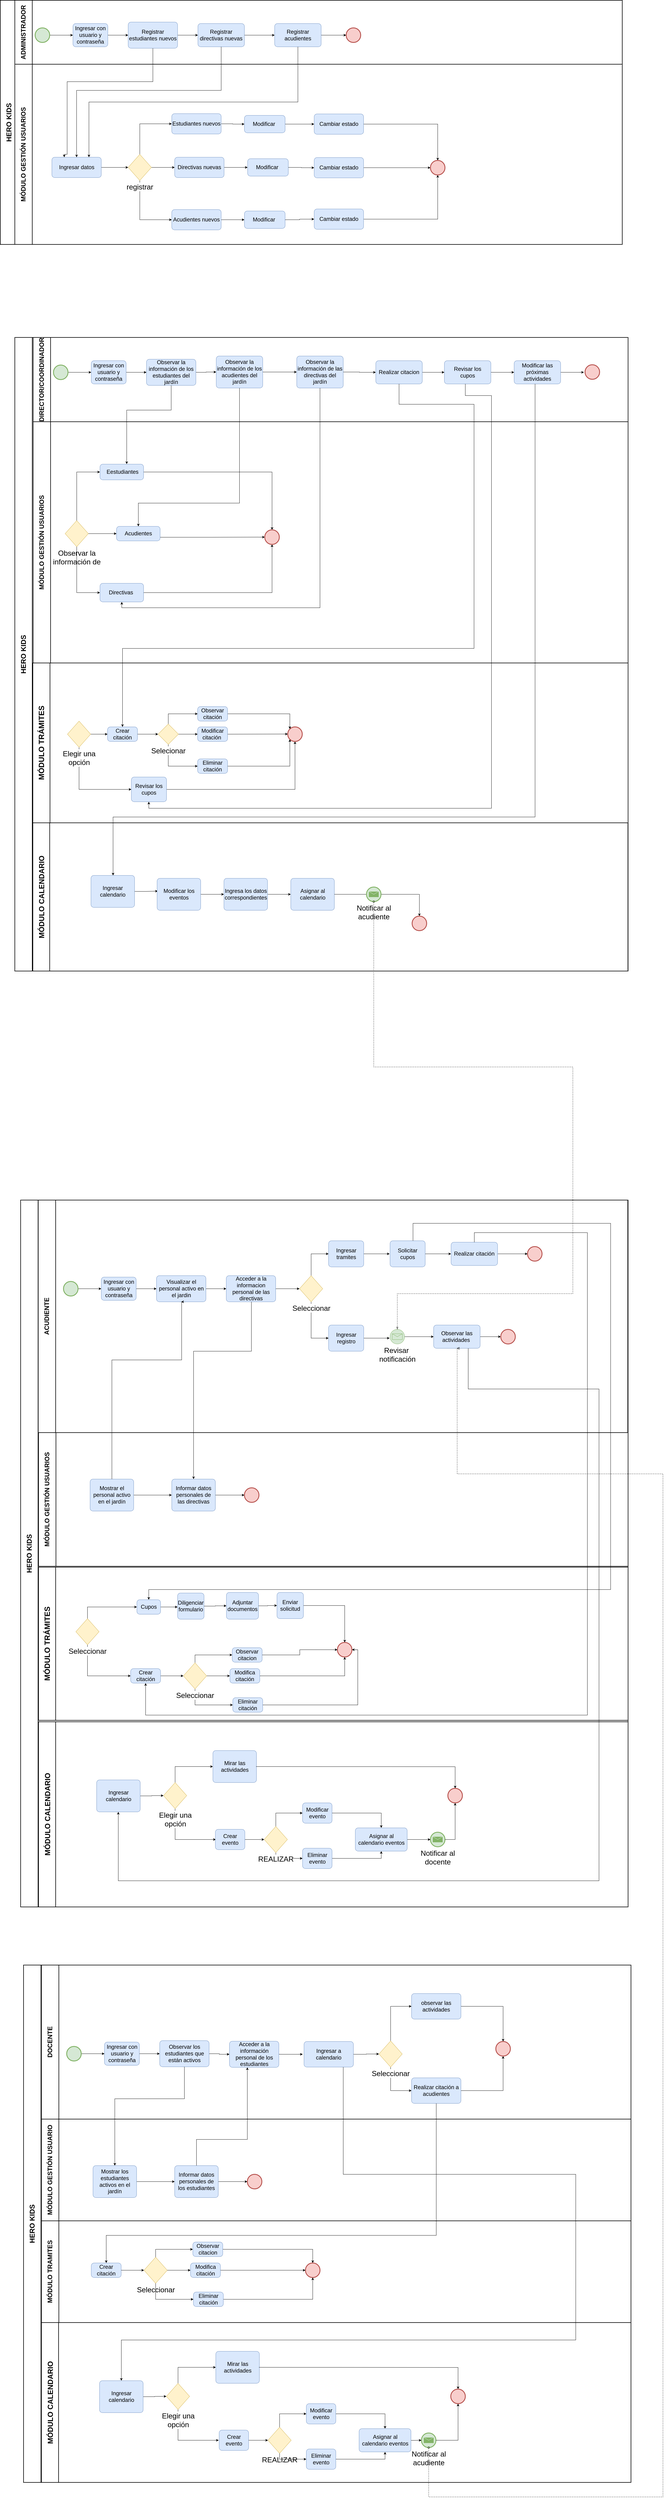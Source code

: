 <mxfile version="21.1.1" type="google">
  <diagram id="N1XKtm9DaaZ8EHNpobI5" name="Página-1">
    <mxGraphModel grid="1" page="1" gridSize="10" guides="1" tooltips="1" connect="1" arrows="1" fold="1" pageScale="1" pageWidth="2500" pageHeight="8700" math="0" shadow="0">
      <root>
        <mxCell id="0" />
        <mxCell id="1" parent="0" />
        <mxCell id="xrwIqNAE4D9LLXo166CW-221" value="&lt;font size=&quot;1&quot;&gt;&lt;b style=&quot;font-size: 24px;&quot;&gt;HERO KIDS&lt;/b&gt;&lt;/font&gt;" style="swimlane;html=1;startSize=60;fontStyle=0;collapsible=0;horizontal=0;swimlaneLine=1;swimlaneFillColor=#ffffff;strokeWidth=2;whiteSpace=wrap;" vertex="1" parent="1">
          <mxGeometry x="90" y="-1080" width="2140" height="840" as="geometry" />
        </mxCell>
        <mxCell id="6HgxVARiSFyIYE2zhFv--3" value="&lt;font size=&quot;1&quot;&gt;&lt;b style=&quot;font-size: 24px;&quot;&gt;HERO KIDS&lt;/b&gt;&lt;/font&gt;" style="swimlane;html=1;startSize=60;fontStyle=0;collapsible=0;horizontal=0;swimlaneLine=1;swimlaneFillColor=#ffffff;strokeWidth=2;whiteSpace=wrap;" vertex="1" parent="1">
          <mxGeometry x="140" y="80" width="2110" height="2180" as="geometry" />
        </mxCell>
        <mxCell id="6HgxVARiSFyIYE2zhFv--4" value="&lt;b&gt;&lt;font style=&quot;font-size: 22px;&quot;&gt;DIRECTOR/COORDINADOR&lt;/font&gt;&lt;/b&gt;" style="swimlane;html=1;startSize=60;fontStyle=0;collapsible=0;horizontal=0;swimlaneLine=1;swimlaneFillColor=#ffffff;strokeWidth=2;whiteSpace=wrap;fillColor=#FFFFFF;" vertex="1" parent="6HgxVARiSFyIYE2zhFv--3">
          <mxGeometry x="63" width="2047" height="290" as="geometry" />
        </mxCell>
        <mxCell id="6HgxVARiSFyIYE2zhFv--12" style="edgeStyle=orthogonalEdgeStyle;rounded=0;orthogonalLoop=1;jettySize=auto;html=1;entryX=0;entryY=0.5;entryDx=0;entryDy=0;entryPerimeter=0;fontSize=19;" edge="1" parent="6HgxVARiSFyIYE2zhFv--4" source="6HgxVARiSFyIYE2zhFv--10" target="6HgxVARiSFyIYE2zhFv--11">
          <mxGeometry relative="1" as="geometry" />
        </mxCell>
        <mxCell id="6HgxVARiSFyIYE2zhFv--10" value="" style="points=[[0.145,0.145,0],[0.5,0,0],[0.855,0.145,0],[1,0.5,0],[0.855,0.855,0],[0.5,1,0],[0.145,0.855,0],[0,0.5,0]];shape=mxgraph.bpmn.event;html=1;verticalLabelPosition=bottom;labelBackgroundColor=#ffffff;verticalAlign=top;align=center;perimeter=ellipsePerimeter;outlineConnect=0;aspect=fixed;outline=end;symbol=terminate2;fontSize=19;fillColor=#d5e8d4;strokeColor=#82b366;" vertex="1" parent="6HgxVARiSFyIYE2zhFv--4">
          <mxGeometry x="70" y="95" width="50" height="50" as="geometry" />
        </mxCell>
        <mxCell id="6HgxVARiSFyIYE2zhFv--19" style="edgeStyle=orthogonalEdgeStyle;rounded=0;orthogonalLoop=1;jettySize=auto;html=1;fontSize=25;" edge="1" parent="6HgxVARiSFyIYE2zhFv--4" source="6HgxVARiSFyIYE2zhFv--11" target="6HgxVARiSFyIYE2zhFv--18">
          <mxGeometry relative="1" as="geometry" />
        </mxCell>
        <mxCell id="6HgxVARiSFyIYE2zhFv--11" value="Ingresar con usuario y contraseña" style="points=[[0.25,0,0],[0.5,0,0],[0.75,0,0],[1,0.25,0],[1,0.5,0],[1,0.75,0],[0.75,1,0],[0.5,1,0],[0.25,1,0],[0,0.75,0],[0,0.5,0],[0,0.25,0]];shape=mxgraph.bpmn.task;whiteSpace=wrap;rectStyle=rounded;size=10;html=1;taskMarker=abstract;fontSize=19;fillColor=#dae8fc;strokeColor=#6c8ebf;" vertex="1" parent="6HgxVARiSFyIYE2zhFv--4">
          <mxGeometry x="200" y="80" width="120" height="80" as="geometry" />
        </mxCell>
        <mxCell id="6HgxVARiSFyIYE2zhFv--21" style="edgeStyle=orthogonalEdgeStyle;rounded=0;orthogonalLoop=1;jettySize=auto;html=1;entryX=0;entryY=0.5;entryDx=0;entryDy=0;entryPerimeter=0;fontSize=25;" edge="1" parent="6HgxVARiSFyIYE2zhFv--4" source="6HgxVARiSFyIYE2zhFv--18" target="6HgxVARiSFyIYE2zhFv--20">
          <mxGeometry relative="1" as="geometry" />
        </mxCell>
        <mxCell id="6HgxVARiSFyIYE2zhFv--18" value="Observar la información de los estudiantes&amp;nbsp;del jardín" style="points=[[0.25,0,0],[0.5,0,0],[0.75,0,0],[1,0.25,0],[1,0.5,0],[1,0.75,0],[0.75,1,0],[0.5,1,0],[0.25,1,0],[0,0.75,0],[0,0.5,0],[0,0.25,0]];shape=mxgraph.bpmn.task;whiteSpace=wrap;rectStyle=rounded;size=10;html=1;taskMarker=abstract;fontSize=19;fillColor=#dae8fc;strokeColor=#6c8ebf;" vertex="1" parent="6HgxVARiSFyIYE2zhFv--4">
          <mxGeometry x="390" y="75" width="170" height="90" as="geometry" />
        </mxCell>
        <mxCell id="xrwIqNAE4D9LLXo166CW-64" value="" style="edgeStyle=orthogonalEdgeStyle;rounded=0;orthogonalLoop=1;jettySize=auto;html=1;" edge="1" parent="6HgxVARiSFyIYE2zhFv--4" source="6HgxVARiSFyIYE2zhFv--20" target="xrwIqNAE4D9LLXo166CW-63">
          <mxGeometry relative="1" as="geometry" />
        </mxCell>
        <mxCell id="6HgxVARiSFyIYE2zhFv--20" value="Observar la información de los acudientes del jardín" style="points=[[0.25,0,0],[0.5,0,0],[0.75,0,0],[1,0.25,0],[1,0.5,0],[1,0.75,0],[0.75,1,0],[0.5,1,0],[0.25,1,0],[0,0.75,0],[0,0.5,0],[0,0.25,0]];shape=mxgraph.bpmn.task;whiteSpace=wrap;rectStyle=rounded;size=10;html=1;taskMarker=abstract;fontSize=19;fillColor=#dae8fc;strokeColor=#6c8ebf;" vertex="1" parent="6HgxVARiSFyIYE2zhFv--4">
          <mxGeometry x="630" y="64" width="160" height="110" as="geometry" />
        </mxCell>
        <mxCell id="6HgxVARiSFyIYE2zhFv--27" style="edgeStyle=orthogonalEdgeStyle;rounded=0;orthogonalLoop=1;jettySize=auto;html=1;entryX=0;entryY=0.5;entryDx=0;entryDy=0;entryPerimeter=0;fontSize=25;" edge="1" parent="6HgxVARiSFyIYE2zhFv--4" source="6HgxVARiSFyIYE2zhFv--24" target="6HgxVARiSFyIYE2zhFv--26">
          <mxGeometry relative="1" as="geometry" />
        </mxCell>
        <mxCell id="6HgxVARiSFyIYE2zhFv--24" value="Revisar los&lt;br&gt;&amp;nbsp;cupos&amp;nbsp;" style="points=[[0.25,0,0],[0.5,0,0],[0.75,0,0],[1,0.25,0],[1,0.5,0],[1,0.75,0],[0.75,1,0],[0.5,1,0],[0.25,1,0],[0,0.75,0],[0,0.5,0],[0,0.25,0]];shape=mxgraph.bpmn.task;whiteSpace=wrap;rectStyle=rounded;size=10;html=1;taskMarker=abstract;fontSize=19;fillColor=#dae8fc;strokeColor=#6c8ebf;" vertex="1" parent="6HgxVARiSFyIYE2zhFv--4">
          <mxGeometry x="1415" y="80" width="160" height="80" as="geometry" />
        </mxCell>
        <mxCell id="6HgxVARiSFyIYE2zhFv--29" style="edgeStyle=orthogonalEdgeStyle;rounded=0;orthogonalLoop=1;jettySize=auto;html=1;entryX=0;entryY=0.5;entryDx=0;entryDy=0;entryPerimeter=0;fontSize=25;" edge="1" parent="6HgxVARiSFyIYE2zhFv--4" source="6HgxVARiSFyIYE2zhFv--26">
          <mxGeometry relative="1" as="geometry">
            <mxPoint x="1895" y="120" as="targetPoint" />
          </mxGeometry>
        </mxCell>
        <mxCell id="6HgxVARiSFyIYE2zhFv--26" value="Modificar las próximas actividades" style="points=[[0.25,0,0],[0.5,0,0],[0.75,0,0],[1,0.25,0],[1,0.5,0],[1,0.75,0],[0.75,1,0],[0.5,1,0],[0.25,1,0],[0,0.75,0],[0,0.5,0],[0,0.25,0]];shape=mxgraph.bpmn.task;whiteSpace=wrap;rectStyle=rounded;size=10;html=1;taskMarker=abstract;fontSize=19;fillColor=#dae8fc;strokeColor=#6c8ebf;" vertex="1" parent="6HgxVARiSFyIYE2zhFv--4">
          <mxGeometry x="1655" y="80" width="160" height="80" as="geometry" />
        </mxCell>
        <mxCell id="6HgxVARiSFyIYE2zhFv--34" value="" style="points=[[0.145,0.145,0],[0.5,0,0],[0.855,0.145,0],[1,0.5,0],[0.855,0.855,0],[0.5,1,0],[0.145,0.855,0],[0,0.5,0]];shape=mxgraph.bpmn.event;html=1;verticalLabelPosition=bottom;labelBackgroundColor=#ffffff;verticalAlign=top;align=center;perimeter=ellipsePerimeter;outlineConnect=0;aspect=fixed;outline=end;symbol=terminate2;fontSize=25;fillColor=#f8cecc;strokeColor=#b85450;" vertex="1" parent="6HgxVARiSFyIYE2zhFv--4">
          <mxGeometry x="1899" y="94" width="50" height="50" as="geometry" />
        </mxCell>
        <mxCell id="hJShWmBs0dNSn38TEw8a-3" style="edgeStyle=orthogonalEdgeStyle;rounded=0;orthogonalLoop=1;jettySize=auto;html=1;exitX=1;exitY=0.5;exitDx=0;exitDy=0;exitPerimeter=0;entryX=0;entryY=0.5;entryDx=0;entryDy=0;entryPerimeter=0;" edge="1" parent="6HgxVARiSFyIYE2zhFv--4" source="hJShWmBs0dNSn38TEw8a-1" target="6HgxVARiSFyIYE2zhFv--24">
          <mxGeometry relative="1" as="geometry" />
        </mxCell>
        <mxCell id="hJShWmBs0dNSn38TEw8a-1" value="Realizar citacion" style="points=[[0.25,0,0],[0.5,0,0],[0.75,0,0],[1,0.25,0],[1,0.5,0],[1,0.75,0],[0.75,1,0],[0.5,1,0],[0.25,1,0],[0,0.75,0],[0,0.5,0],[0,0.25,0]];shape=mxgraph.bpmn.task;whiteSpace=wrap;rectStyle=rounded;size=10;html=1;taskMarker=abstract;fontSize=19;fillColor=#dae8fc;strokeColor=#6c8ebf;" vertex="1" parent="6HgxVARiSFyIYE2zhFv--4">
          <mxGeometry x="1179" y="80" width="160" height="80" as="geometry" />
        </mxCell>
        <mxCell id="xrwIqNAE4D9LLXo166CW-65" value="" style="edgeStyle=orthogonalEdgeStyle;rounded=0;orthogonalLoop=1;jettySize=auto;html=1;" edge="1" parent="6HgxVARiSFyIYE2zhFv--4" source="xrwIqNAE4D9LLXo166CW-63" target="hJShWmBs0dNSn38TEw8a-1">
          <mxGeometry relative="1" as="geometry" />
        </mxCell>
        <mxCell id="xrwIqNAE4D9LLXo166CW-63" value="Observar la información de las directivas del jardín" style="points=[[0.25,0,0],[0.5,0,0],[0.75,0,0],[1,0.25,0],[1,0.5,0],[1,0.75,0],[0.75,1,0],[0.5,1,0],[0.25,1,0],[0,0.75,0],[0,0.5,0],[0,0.25,0]];shape=mxgraph.bpmn.task;whiteSpace=wrap;rectStyle=rounded;size=10;html=1;taskMarker=abstract;fontSize=19;fillColor=#dae8fc;strokeColor=#6c8ebf;" vertex="1" parent="6HgxVARiSFyIYE2zhFv--4">
          <mxGeometry x="907" y="64" width="160" height="110" as="geometry" />
        </mxCell>
        <mxCell id="6HgxVARiSFyIYE2zhFv--1" value="&lt;b&gt;&lt;font style=&quot;font-size: 22px;&quot;&gt;MÓDULO GESTIÓN USUARIOS&lt;/font&gt;&lt;/b&gt;" style="swimlane;html=1;startSize=60;fontStyle=0;collapsible=0;horizontal=0;swimlaneLine=1;swimlaneFillColor=#ffffff;strokeWidth=2;whiteSpace=wrap;fillColor=#FFFFFF;" vertex="1" parent="6HgxVARiSFyIYE2zhFv--3">
          <mxGeometry x="63" y="290" width="2047" height="830" as="geometry" />
        </mxCell>
        <mxCell id="xrwIqNAE4D9LLXo166CW-62" value="" style="edgeStyle=orthogonalEdgeStyle;rounded=0;orthogonalLoop=1;jettySize=auto;html=1;" edge="1" parent="6HgxVARiSFyIYE2zhFv--1" source="6HgxVARiSFyIYE2zhFv--53" target="xrwIqNAE4D9LLXo166CW-60">
          <mxGeometry relative="1" as="geometry" />
        </mxCell>
        <mxCell id="6HgxVARiSFyIYE2zhFv--53" value="Observar la&lt;br&gt;&amp;nbsp;información de&amp;nbsp;" style="points=[[0.25,0.25,0],[0.5,0,0],[0.75,0.25,0],[1,0.5,0],[0.75,0.75,0],[0.5,1,0],[0.25,0.75,0],[0,0.5,0]];shape=mxgraph.bpmn.gateway2;html=1;verticalLabelPosition=bottom;labelBackgroundColor=#ffffff;verticalAlign=top;align=center;perimeter=rhombusPerimeter;outlineConnect=0;outline=none;symbol=none;fontSize=25;fillColor=#fff2cc;strokeColor=#d6b656;" vertex="1" parent="6HgxVARiSFyIYE2zhFv--1">
          <mxGeometry x="110" y="340" width="80" height="90" as="geometry" />
        </mxCell>
        <mxCell id="xrwIqNAE4D9LLXo166CW-70" style="edgeStyle=orthogonalEdgeStyle;rounded=0;orthogonalLoop=1;jettySize=auto;html=1;exitX=1;exitY=0.5;exitDx=0;exitDy=0;exitPerimeter=0;entryX=0.5;entryY=0;entryDx=0;entryDy=0;entryPerimeter=0;" edge="1" parent="6HgxVARiSFyIYE2zhFv--1" source="6HgxVARiSFyIYE2zhFv--54" target="xrwIqNAE4D9LLXo166CW-67">
          <mxGeometry relative="1" as="geometry" />
        </mxCell>
        <mxCell id="6HgxVARiSFyIYE2zhFv--54" value="&amp;nbsp;Eestudiantes" style="points=[[0.25,0,0],[0.5,0,0],[0.75,0,0],[1,0.25,0],[1,0.5,0],[1,0.75,0],[0.75,1,0],[0.5,1,0],[0.25,1,0],[0,0.75,0],[0,0.5,0],[0,0.25,0]];shape=mxgraph.bpmn.task;whiteSpace=wrap;rectStyle=rounded;size=10;html=1;taskMarker=abstract;fontSize=19;fillColor=#dae8fc;strokeColor=#6c8ebf;" vertex="1" parent="6HgxVARiSFyIYE2zhFv--1">
          <mxGeometry x="230" y="146" width="150" height="54" as="geometry" />
        </mxCell>
        <mxCell id="xrwIqNAE4D9LLXo166CW-68" style="edgeStyle=orthogonalEdgeStyle;rounded=0;orthogonalLoop=1;jettySize=auto;html=1;exitX=1;exitY=0.5;exitDx=0;exitDy=0;exitPerimeter=0;entryX=0.5;entryY=1;entryDx=0;entryDy=0;entryPerimeter=0;" edge="1" parent="6HgxVARiSFyIYE2zhFv--1" source="N2e0LCqrp00PIFlCkm0e-2" target="xrwIqNAE4D9LLXo166CW-67">
          <mxGeometry relative="1" as="geometry" />
        </mxCell>
        <mxCell id="N2e0LCqrp00PIFlCkm0e-2" value="Directivas&amp;nbsp;" style="points=[[0.25,0,0],[0.5,0,0],[0.75,0,0],[1,0.25,0],[1,0.5,0],[1,0.75,0],[0.75,1,0],[0.5,1,0],[0.25,1,0],[0,0.75,0],[0,0.5,0],[0,0.25,0]];shape=mxgraph.bpmn.task;whiteSpace=wrap;rectStyle=rounded;size=10;html=1;taskMarker=abstract;fontSize=19;fillColor=#dae8fc;strokeColor=#6c8ebf;" vertex="1" parent="6HgxVARiSFyIYE2zhFv--1">
          <mxGeometry x="230" y="556" width="150" height="64" as="geometry" />
        </mxCell>
        <mxCell id="N2e0LCqrp00PIFlCkm0e-3" style="edgeStyle=orthogonalEdgeStyle;rounded=0;orthogonalLoop=1;jettySize=auto;html=1;exitX=0.5;exitY=1;exitDx=0;exitDy=0;exitPerimeter=0;entryX=0;entryY=0.5;entryDx=0;entryDy=0;entryPerimeter=0;" edge="1" parent="6HgxVARiSFyIYE2zhFv--1" source="6HgxVARiSFyIYE2zhFv--53" target="N2e0LCqrp00PIFlCkm0e-2">
          <mxGeometry relative="1" as="geometry" />
        </mxCell>
        <mxCell id="6HgxVARiSFyIYE2zhFv--57" style="edgeStyle=orthogonalEdgeStyle;rounded=0;orthogonalLoop=1;jettySize=auto;html=1;entryX=0;entryY=0.5;entryDx=0;entryDy=0;entryPerimeter=0;fontSize=25;" edge="1" parent="6HgxVARiSFyIYE2zhFv--1" source="6HgxVARiSFyIYE2zhFv--53" target="6HgxVARiSFyIYE2zhFv--54">
          <mxGeometry relative="1" as="geometry">
            <Array as="points">
              <mxPoint x="150" y="173" />
            </Array>
          </mxGeometry>
        </mxCell>
        <mxCell id="xrwIqNAE4D9LLXo166CW-69" style="edgeStyle=orthogonalEdgeStyle;rounded=0;orthogonalLoop=1;jettySize=auto;html=1;exitX=1;exitY=0.75;exitDx=0;exitDy=0;exitPerimeter=0;entryX=0;entryY=0.5;entryDx=0;entryDy=0;entryPerimeter=0;" edge="1" parent="6HgxVARiSFyIYE2zhFv--1" source="xrwIqNAE4D9LLXo166CW-60" target="xrwIqNAE4D9LLXo166CW-67">
          <mxGeometry relative="1" as="geometry">
            <mxPoint x="797" y="410.0" as="targetPoint" />
          </mxGeometry>
        </mxCell>
        <mxCell id="xrwIqNAE4D9LLXo166CW-60" value="&amp;nbsp;Acudientes&amp;nbsp;" style="points=[[0.25,0,0],[0.5,0,0],[0.75,0,0],[1,0.25,0],[1,0.5,0],[1,0.75,0],[0.75,1,0],[0.5,1,0],[0.25,1,0],[0,0.75,0],[0,0.5,0],[0,0.25,0]];shape=mxgraph.bpmn.task;whiteSpace=wrap;rectStyle=rounded;size=10;html=1;taskMarker=abstract;fontSize=19;fillColor=#dae8fc;strokeColor=#6c8ebf;" vertex="1" parent="6HgxVARiSFyIYE2zhFv--1">
          <mxGeometry x="287" y="360" width="150" height="50" as="geometry" />
        </mxCell>
        <mxCell id="xrwIqNAE4D9LLXo166CW-67" value="" style="points=[[0.145,0.145,0],[0.5,0,0],[0.855,0.145,0],[1,0.5,0],[0.855,0.855,0],[0.5,1,0],[0.145,0.855,0],[0,0.5,0]];shape=mxgraph.bpmn.event;html=1;verticalLabelPosition=bottom;labelBackgroundColor=#ffffff;verticalAlign=top;align=center;perimeter=ellipsePerimeter;outlineConnect=0;aspect=fixed;outline=end;symbol=terminate2;fontSize=25;fillColor=#f8cecc;strokeColor=#b85450;" vertex="1" parent="6HgxVARiSFyIYE2zhFv--1">
          <mxGeometry x="797" y="372" width="50" height="50" as="geometry" />
        </mxCell>
        <mxCell id="6HgxVARiSFyIYE2zhFv--7" value="&lt;b&gt;&lt;font style=&quot;font-size: 26px;&quot;&gt;MÓDULO TRÁMITES&lt;/font&gt;&lt;/b&gt;" style="swimlane;html=1;startSize=59;fontStyle=0;collapsible=0;horizontal=0;swimlaneLine=1;swimlaneFillColor=#ffffff;strokeWidth=2;whiteSpace=wrap;" vertex="1" parent="6HgxVARiSFyIYE2zhFv--3">
          <mxGeometry x="62" y="1120" width="2048" height="550" as="geometry" />
        </mxCell>
        <mxCell id="6HgxVARiSFyIYE2zhFv--86" style="edgeStyle=orthogonalEdgeStyle;rounded=0;orthogonalLoop=1;jettySize=auto;html=1;entryX=0;entryY=0.5;entryDx=0;entryDy=0;entryPerimeter=0;fontSize=25;" edge="1" parent="6HgxVARiSFyIYE2zhFv--7" source="6HgxVARiSFyIYE2zhFv--75" target="6HgxVARiSFyIYE2zhFv--91">
          <mxGeometry relative="1" as="geometry">
            <Array as="points">
              <mxPoint x="159" y="435" />
            </Array>
            <mxPoint x="233.5" y="435.0" as="targetPoint" />
          </mxGeometry>
        </mxCell>
        <mxCell id="hJShWmBs0dNSn38TEw8a-5" value="" style="edgeStyle=orthogonalEdgeStyle;rounded=0;orthogonalLoop=1;jettySize=auto;html=1;" edge="1" parent="6HgxVARiSFyIYE2zhFv--7" source="6HgxVARiSFyIYE2zhFv--75" target="hJShWmBs0dNSn38TEw8a-4">
          <mxGeometry relative="1" as="geometry" />
        </mxCell>
        <mxCell id="6HgxVARiSFyIYE2zhFv--75" value="Elegir una &lt;br&gt;opción" style="points=[[0.25,0.25,0],[0.5,0,0],[0.75,0.25,0],[1,0.5,0],[0.75,0.75,0],[0.5,1,0],[0.25,0.75,0],[0,0.5,0]];shape=mxgraph.bpmn.gateway2;html=1;verticalLabelPosition=bottom;labelBackgroundColor=#ffffff;verticalAlign=top;align=center;perimeter=rhombusPerimeter;outlineConnect=0;outline=none;symbol=none;fontSize=25;fillColor=#fff2cc;strokeColor=#d6b656;" vertex="1" parent="6HgxVARiSFyIYE2zhFv--7">
          <mxGeometry x="119" y="200" width="80" height="90" as="geometry" />
        </mxCell>
        <mxCell id="A3xHUpBDQqubrqk8rHVJ-3" style="edgeStyle=orthogonalEdgeStyle;rounded=0;orthogonalLoop=1;jettySize=auto;html=1;exitX=1;exitY=0.5;exitDx=0;exitDy=0;exitPerimeter=0;entryX=0.5;entryY=1;entryDx=0;entryDy=0;entryPerimeter=0;" edge="1" parent="6HgxVARiSFyIYE2zhFv--7" source="6HgxVARiSFyIYE2zhFv--91" target="A3xHUpBDQqubrqk8rHVJ-1">
          <mxGeometry relative="1" as="geometry" />
        </mxCell>
        <mxCell id="6HgxVARiSFyIYE2zhFv--91" value="Revisar los cupos" style="points=[[0.25,0,0],[0.5,0,0],[0.75,0,0],[1,0.25,0],[1,0.5,0],[1,0.75,0],[0.75,1,0],[0.5,1,0],[0.25,1,0],[0,0.75,0],[0,0.5,0],[0,0.25,0]];shape=mxgraph.bpmn.task;whiteSpace=wrap;rectStyle=rounded;size=10;html=1;taskMarker=abstract;fontSize=19;fillColor=#dae8fc;strokeColor=#6c8ebf;" vertex="1" parent="6HgxVARiSFyIYE2zhFv--7">
          <mxGeometry x="339" y="392.5" width="121" height="85" as="geometry" />
        </mxCell>
        <mxCell id="A3xHUpBDQqubrqk8rHVJ-1" value="" style="points=[[0.145,0.145,0],[0.5,0,0],[0.855,0.145,0],[1,0.5,0],[0.855,0.855,0],[0.5,1,0],[0.145,0.855,0],[0,0.5,0]];shape=mxgraph.bpmn.event;html=1;verticalLabelPosition=bottom;labelBackgroundColor=#ffffff;verticalAlign=top;align=center;perimeter=ellipsePerimeter;outlineConnect=0;aspect=fixed;outline=end;symbol=terminate2;fontSize=25;fillColor=#f8cecc;strokeColor=#b85450;" vertex="1" parent="6HgxVARiSFyIYE2zhFv--7">
          <mxGeometry x="877" y="220" width="50" height="50" as="geometry" />
        </mxCell>
        <mxCell id="hJShWmBs0dNSn38TEw8a-7" style="edgeStyle=orthogonalEdgeStyle;rounded=0;orthogonalLoop=1;jettySize=auto;html=1;exitX=1;exitY=0.5;exitDx=0;exitDy=0;exitPerimeter=0;entryX=0;entryY=0.5;entryDx=0;entryDy=0;entryPerimeter=0;" edge="1" parent="6HgxVARiSFyIYE2zhFv--7" source="hJShWmBs0dNSn38TEw8a-4" target="hJShWmBs0dNSn38TEw8a-6">
          <mxGeometry relative="1" as="geometry" />
        </mxCell>
        <mxCell id="hJShWmBs0dNSn38TEw8a-4" value="Crear &lt;br&gt;citación" style="points=[[0.25,0,0],[0.5,0,0],[0.75,0,0],[1,0.25,0],[1,0.5,0],[1,0.75,0],[0.75,1,0],[0.5,1,0],[0.25,1,0],[0,0.75,0],[0,0.5,0],[0,0.25,0]];shape=mxgraph.bpmn.task;whiteSpace=wrap;rectStyle=rounded;size=10;html=1;taskMarker=abstract;fontSize=19;fillColor=#dae8fc;strokeColor=#6c8ebf;" vertex="1" parent="6HgxVARiSFyIYE2zhFv--7">
          <mxGeometry x="257" y="220" width="103" height="50" as="geometry" />
        </mxCell>
        <mxCell id="hJShWmBs0dNSn38TEw8a-11" style="edgeStyle=orthogonalEdgeStyle;rounded=0;orthogonalLoop=1;jettySize=auto;html=1;exitX=0.5;exitY=0;exitDx=0;exitDy=0;exitPerimeter=0;entryX=0;entryY=0.5;entryDx=0;entryDy=0;entryPerimeter=0;" edge="1" parent="6HgxVARiSFyIYE2zhFv--7" source="hJShWmBs0dNSn38TEw8a-6" target="hJShWmBs0dNSn38TEw8a-10">
          <mxGeometry relative="1" as="geometry" />
        </mxCell>
        <mxCell id="hJShWmBs0dNSn38TEw8a-12" style="edgeStyle=orthogonalEdgeStyle;rounded=0;orthogonalLoop=1;jettySize=auto;html=1;exitX=1;exitY=0.5;exitDx=0;exitDy=0;exitPerimeter=0;entryX=0;entryY=0.5;entryDx=0;entryDy=0;entryPerimeter=0;" edge="1" parent="6HgxVARiSFyIYE2zhFv--7" source="hJShWmBs0dNSn38TEw8a-6" target="hJShWmBs0dNSn38TEw8a-9">
          <mxGeometry relative="1" as="geometry" />
        </mxCell>
        <mxCell id="hJShWmBs0dNSn38TEw8a-13" style="edgeStyle=orthogonalEdgeStyle;rounded=0;orthogonalLoop=1;jettySize=auto;html=1;exitX=0.5;exitY=1;exitDx=0;exitDy=0;exitPerimeter=0;entryX=0;entryY=0.5;entryDx=0;entryDy=0;entryPerimeter=0;" edge="1" parent="6HgxVARiSFyIYE2zhFv--7" source="hJShWmBs0dNSn38TEw8a-6" target="hJShWmBs0dNSn38TEw8a-8">
          <mxGeometry relative="1" as="geometry" />
        </mxCell>
        <mxCell id="hJShWmBs0dNSn38TEw8a-6" value="Selecionar" style="points=[[0.25,0.25,0],[0.5,0,0],[0.75,0.25,0],[1,0.5,0],[0.75,0.75,0],[0.5,1,0],[0.25,0.75,0],[0,0.5,0]];shape=mxgraph.bpmn.gateway2;html=1;verticalLabelPosition=bottom;labelBackgroundColor=#ffffff;verticalAlign=top;align=center;perimeter=rhombusPerimeter;outlineConnect=0;outline=none;symbol=none;fontSize=25;fillColor=#fff2cc;strokeColor=#d6b656;" vertex="1" parent="6HgxVARiSFyIYE2zhFv--7">
          <mxGeometry x="431" y="210" width="70" height="70" as="geometry" />
        </mxCell>
        <mxCell id="hJShWmBs0dNSn38TEw8a-14" style="edgeStyle=orthogonalEdgeStyle;rounded=0;orthogonalLoop=1;jettySize=auto;html=1;exitX=1;exitY=0.5;exitDx=0;exitDy=0;exitPerimeter=0;entryX=0.145;entryY=0.145;entryDx=0;entryDy=0;entryPerimeter=0;" edge="1" parent="6HgxVARiSFyIYE2zhFv--7" source="hJShWmBs0dNSn38TEw8a-10" target="A3xHUpBDQqubrqk8rHVJ-1">
          <mxGeometry relative="1" as="geometry" />
        </mxCell>
        <mxCell id="hJShWmBs0dNSn38TEw8a-10" value="Observar citación" style="points=[[0.25,0,0],[0.5,0,0],[0.75,0,0],[1,0.25,0],[1,0.5,0],[1,0.75,0],[0.75,1,0],[0.5,1,0],[0.25,1,0],[0,0.75,0],[0,0.5,0],[0,0.25,0]];shape=mxgraph.bpmn.task;whiteSpace=wrap;rectStyle=rounded;size=10;html=1;taskMarker=abstract;fontSize=19;fillColor=#dae8fc;strokeColor=#6c8ebf;" vertex="1" parent="6HgxVARiSFyIYE2zhFv--7">
          <mxGeometry x="567" y="150" width="103" height="50" as="geometry" />
        </mxCell>
        <mxCell id="hJShWmBs0dNSn38TEw8a-15" style="edgeStyle=orthogonalEdgeStyle;rounded=0;orthogonalLoop=1;jettySize=auto;html=1;exitX=1;exitY=0.5;exitDx=0;exitDy=0;exitPerimeter=0;" edge="1" parent="6HgxVARiSFyIYE2zhFv--7" source="hJShWmBs0dNSn38TEw8a-9">
          <mxGeometry relative="1" as="geometry">
            <mxPoint x="877" y="244.545" as="targetPoint" />
          </mxGeometry>
        </mxCell>
        <mxCell id="hJShWmBs0dNSn38TEw8a-9" value="Modificar citación&amp;nbsp;" style="points=[[0.25,0,0],[0.5,0,0],[0.75,0,0],[1,0.25,0],[1,0.5,0],[1,0.75,0],[0.75,1,0],[0.5,1,0],[0.25,1,0],[0,0.75,0],[0,0.5,0],[0,0.25,0]];shape=mxgraph.bpmn.task;whiteSpace=wrap;rectStyle=rounded;size=10;html=1;taskMarker=abstract;fontSize=19;fillColor=#dae8fc;strokeColor=#6c8ebf;" vertex="1" parent="6HgxVARiSFyIYE2zhFv--7">
          <mxGeometry x="567" y="220" width="103" height="50" as="geometry" />
        </mxCell>
        <mxCell id="hJShWmBs0dNSn38TEw8a-16" style="edgeStyle=orthogonalEdgeStyle;rounded=0;orthogonalLoop=1;jettySize=auto;html=1;exitX=1;exitY=0.5;exitDx=0;exitDy=0;exitPerimeter=0;entryX=0.145;entryY=0.855;entryDx=0;entryDy=0;entryPerimeter=0;" edge="1" parent="6HgxVARiSFyIYE2zhFv--7" source="hJShWmBs0dNSn38TEw8a-8" target="A3xHUpBDQqubrqk8rHVJ-1">
          <mxGeometry relative="1" as="geometry" />
        </mxCell>
        <mxCell id="hJShWmBs0dNSn38TEw8a-8" value="Eliminar&lt;br&gt;citación" style="points=[[0.25,0,0],[0.5,0,0],[0.75,0,0],[1,0.25,0],[1,0.5,0],[1,0.75,0],[0.75,1,0],[0.5,1,0],[0.25,1,0],[0,0.75,0],[0,0.5,0],[0,0.25,0]];shape=mxgraph.bpmn.task;whiteSpace=wrap;rectStyle=rounded;size=10;html=1;taskMarker=abstract;fontSize=19;fillColor=#dae8fc;strokeColor=#6c8ebf;" vertex="1" parent="6HgxVARiSFyIYE2zhFv--7">
          <mxGeometry x="567" y="330" width="103" height="50" as="geometry" />
        </mxCell>
        <mxCell id="6HgxVARiSFyIYE2zhFv--2" value="&lt;b style=&quot;&quot;&gt;&lt;font style=&quot;font-size: 25px;&quot;&gt;MÓDULO CALENDARIO&lt;br&gt;&lt;/font&gt;&lt;/b&gt;" style="swimlane;html=1;startSize=58;fontStyle=0;collapsible=0;horizontal=0;swimlaneLine=1;swimlaneFillColor=#ffffff;strokeWidth=2;whiteSpace=wrap;" vertex="1" parent="6HgxVARiSFyIYE2zhFv--3">
          <mxGeometry x="62" y="1670" width="2047.5" height="510" as="geometry" />
        </mxCell>
        <mxCell id="6HgxVARiSFyIYE2zhFv--110" value="" style="edgeStyle=orthogonalEdgeStyle;rounded=0;orthogonalLoop=1;jettySize=auto;html=1;fontSize=25;" edge="1" parent="6HgxVARiSFyIYE2zhFv--2" source="6HgxVARiSFyIYE2zhFv--94">
          <mxGeometry relative="1" as="geometry">
            <mxPoint x="430" y="235" as="targetPoint" />
          </mxGeometry>
        </mxCell>
        <mxCell id="6HgxVARiSFyIYE2zhFv--94" value="Ingresar calendario" style="points=[[0.25,0,0],[0.5,0,0],[0.75,0,0],[1,0.25,0],[1,0.5,0],[1,0.75,0],[0.75,1,0],[0.5,1,0],[0.25,1,0],[0,0.75,0],[0,0.5,0],[0,0.25,0]];shape=mxgraph.bpmn.task;whiteSpace=wrap;rectStyle=rounded;size=10;html=1;taskMarker=abstract;fontSize=19;fillColor=#dae8fc;strokeColor=#6c8ebf;" vertex="1" parent="6HgxVARiSFyIYE2zhFv--2">
          <mxGeometry x="200" y="181" width="150" height="110" as="geometry" />
        </mxCell>
        <mxCell id="6HgxVARiSFyIYE2zhFv--120" value="" style="edgeStyle=orthogonalEdgeStyle;rounded=0;orthogonalLoop=1;jettySize=auto;html=1;fontSize=25;" edge="1" parent="6HgxVARiSFyIYE2zhFv--2" source="6HgxVARiSFyIYE2zhFv--111" target="6HgxVARiSFyIYE2zhFv--119">
          <mxGeometry relative="1" as="geometry" />
        </mxCell>
        <mxCell id="6HgxVARiSFyIYE2zhFv--111" value="Modificar los eventos" style="points=[[0.25,0,0],[0.5,0,0],[0.75,0,0],[1,0.25,0],[1,0.5,0],[1,0.75,0],[0.75,1,0],[0.5,1,0],[0.25,1,0],[0,0.75,0],[0,0.5,0],[0,0.25,0]];shape=mxgraph.bpmn.task;whiteSpace=wrap;rectStyle=rounded;size=10;html=1;taskMarker=abstract;fontSize=19;fillColor=#dae8fc;strokeColor=#6c8ebf;" vertex="1" parent="6HgxVARiSFyIYE2zhFv--2">
          <mxGeometry x="427.5" y="191" width="150" height="110" as="geometry" />
        </mxCell>
        <mxCell id="6HgxVARiSFyIYE2zhFv--122" value="" style="edgeStyle=orthogonalEdgeStyle;rounded=0;orthogonalLoop=1;jettySize=auto;html=1;fontSize=25;" edge="1" parent="6HgxVARiSFyIYE2zhFv--2" source="6HgxVARiSFyIYE2zhFv--119" target="6HgxVARiSFyIYE2zhFv--121">
          <mxGeometry relative="1" as="geometry" />
        </mxCell>
        <mxCell id="6HgxVARiSFyIYE2zhFv--119" value="Ingresa los datos correspondientes" style="points=[[0.25,0,0],[0.5,0,0],[0.75,0,0],[1,0.25,0],[1,0.5,0],[1,0.75,0],[0.75,1,0],[0.5,1,0],[0.25,1,0],[0,0.75,0],[0,0.5,0],[0,0.25,0]];shape=mxgraph.bpmn.task;whiteSpace=wrap;rectStyle=rounded;size=10;html=1;taskMarker=abstract;fontSize=19;fillColor=#dae8fc;strokeColor=#6c8ebf;" vertex="1" parent="6HgxVARiSFyIYE2zhFv--2">
          <mxGeometry x="657.5" y="191" width="150" height="110" as="geometry" />
        </mxCell>
        <mxCell id="6HgxVARiSFyIYE2zhFv--136" style="edgeStyle=orthogonalEdgeStyle;rounded=0;orthogonalLoop=1;jettySize=auto;html=1;entryX=0.5;entryY=0;entryDx=0;entryDy=0;entryPerimeter=0;fontSize=25;startArrow=none;" edge="1" parent="6HgxVARiSFyIYE2zhFv--2" source="6HgxVARiSFyIYE2zhFv--130" target="6HgxVARiSFyIYE2zhFv--134">
          <mxGeometry relative="1" as="geometry" />
        </mxCell>
        <mxCell id="6HgxVARiSFyIYE2zhFv--121" value="Asignar al calendario" style="points=[[0.25,0,0],[0.5,0,0],[0.75,0,0],[1,0.25,0],[1,0.5,0],[1,0.75,0],[0.75,1,0],[0.5,1,0],[0.25,1,0],[0,0.75,0],[0,0.5,0],[0,0.25,0]];shape=mxgraph.bpmn.task;whiteSpace=wrap;rectStyle=rounded;size=10;html=1;taskMarker=abstract;fontSize=19;fillColor=#dae8fc;strokeColor=#6c8ebf;" vertex="1" parent="6HgxVARiSFyIYE2zhFv--2">
          <mxGeometry x="887.5" y="191" width="150" height="110" as="geometry" />
        </mxCell>
        <mxCell id="6HgxVARiSFyIYE2zhFv--134" value="" style="points=[[0.145,0.145,0],[0.5,0,0],[0.855,0.145,0],[1,0.5,0],[0.855,0.855,0],[0.5,1,0],[0.145,0.855,0],[0,0.5,0]];shape=mxgraph.bpmn.event;html=1;verticalLabelPosition=bottom;labelBackgroundColor=#ffffff;verticalAlign=top;align=center;perimeter=ellipsePerimeter;outlineConnect=0;aspect=fixed;outline=end;symbol=terminate2;fontSize=25;fillColor=#f8cecc;strokeColor=#b85450;" vertex="1" parent="6HgxVARiSFyIYE2zhFv--2">
          <mxGeometry x="1305" y="321" width="50" height="50" as="geometry" />
        </mxCell>
        <mxCell id="hJShWmBs0dNSn38TEw8a-78" value="" style="edgeStyle=orthogonalEdgeStyle;rounded=0;orthogonalLoop=1;jettySize=auto;html=1;entryX=0;entryY=0.5;entryDx=0;entryDy=0;entryPerimeter=0;fontSize=25;endArrow=none;" edge="1" parent="6HgxVARiSFyIYE2zhFv--2" source="6HgxVARiSFyIYE2zhFv--121" target="6HgxVARiSFyIYE2zhFv--130">
          <mxGeometry relative="1" as="geometry">
            <mxPoint x="1240" y="1986" as="sourcePoint" />
            <mxPoint x="1533" y="2061" as="targetPoint" />
          </mxGeometry>
        </mxCell>
        <mxCell id="6HgxVARiSFyIYE2zhFv--130" value="Notificar al &lt;br&gt;acudiente" style="points=[[0.145,0.145,0],[0.5,0,0],[0.855,0.145,0],[1,0.5,0],[0.855,0.855,0],[0.5,1,0],[0.145,0.855,0],[0,0.5,0]];shape=mxgraph.bpmn.event;html=1;verticalLabelPosition=bottom;labelBackgroundColor=#ffffff;verticalAlign=top;align=center;perimeter=ellipsePerimeter;outlineConnect=0;aspect=fixed;outline=end;symbol=message;fontSize=25;fillColor=#d5e8d4;strokeColor=#82b366;" vertex="1" parent="6HgxVARiSFyIYE2zhFv--2">
          <mxGeometry x="1148" y="221" width="50" height="50" as="geometry" />
        </mxCell>
        <mxCell id="6HgxVARiSFyIYE2zhFv--561" style="edgeStyle=orthogonalEdgeStyle;rounded=0;orthogonalLoop=1;jettySize=auto;html=1;entryX=0.613;entryY=-0.008;entryDx=0;entryDy=0;entryPerimeter=0;fontSize=25;startArrow=none;startFill=0;endArrow=classic;endFill=1;" edge="1" parent="6HgxVARiSFyIYE2zhFv--3" source="6HgxVARiSFyIYE2zhFv--18" target="6HgxVARiSFyIYE2zhFv--54">
          <mxGeometry relative="1" as="geometry">
            <Array as="points">
              <mxPoint x="538" y="250" />
              <mxPoint x="385" y="250" />
            </Array>
          </mxGeometry>
        </mxCell>
        <mxCell id="6HgxVARiSFyIYE2zhFv--562" style="edgeStyle=orthogonalEdgeStyle;rounded=0;orthogonalLoop=1;jettySize=auto;html=1;entryX=0.5;entryY=0;entryDx=0;entryDy=0;entryPerimeter=0;fontSize=25;startArrow=none;startFill=0;endArrow=classic;endFill=1;" edge="1" parent="6HgxVARiSFyIYE2zhFv--3" source="6HgxVARiSFyIYE2zhFv--20" target="xrwIqNAE4D9LLXo166CW-60">
          <mxGeometry relative="1" as="geometry">
            <Array as="points">
              <mxPoint x="773" y="570" />
              <mxPoint x="425" y="570" />
            </Array>
          </mxGeometry>
        </mxCell>
        <mxCell id="6HgxVARiSFyIYE2zhFv--564" style="edgeStyle=orthogonalEdgeStyle;rounded=0;orthogonalLoop=1;jettySize=auto;html=1;fontSize=25;startArrow=none;startFill=0;endArrow=classic;endFill=1;" edge="1" parent="6HgxVARiSFyIYE2zhFv--3" source="6HgxVARiSFyIYE2zhFv--24" target="6HgxVARiSFyIYE2zhFv--91">
          <mxGeometry relative="1" as="geometry">
            <Array as="points">
              <mxPoint x="1550" y="200" />
              <mxPoint x="1640" y="200" />
              <mxPoint x="1640" y="1620" />
              <mxPoint x="461" y="1620" />
            </Array>
          </mxGeometry>
        </mxCell>
        <mxCell id="6HgxVARiSFyIYE2zhFv--565" style="edgeStyle=orthogonalEdgeStyle;rounded=0;orthogonalLoop=1;jettySize=auto;html=1;fontSize=25;startArrow=none;startFill=0;endArrow=classic;endFill=1;" edge="1" parent="6HgxVARiSFyIYE2zhFv--3" source="6HgxVARiSFyIYE2zhFv--26" target="6HgxVARiSFyIYE2zhFv--94">
          <mxGeometry relative="1" as="geometry">
            <Array as="points">
              <mxPoint x="1790" y="1650" />
              <mxPoint x="338" y="1650" />
            </Array>
          </mxGeometry>
        </mxCell>
        <mxCell id="hJShWmBs0dNSn38TEw8a-17" style="edgeStyle=orthogonalEdgeStyle;rounded=0;orthogonalLoop=1;jettySize=auto;html=1;exitX=0.5;exitY=1;exitDx=0;exitDy=0;exitPerimeter=0;entryX=0.5;entryY=0;entryDx=0;entryDy=0;entryPerimeter=0;" edge="1" parent="6HgxVARiSFyIYE2zhFv--3" source="hJShWmBs0dNSn38TEw8a-1" target="hJShWmBs0dNSn38TEw8a-4">
          <mxGeometry relative="1" as="geometry">
            <mxPoint x="591" y="1175.0" as="targetPoint" />
            <Array as="points">
              <mxPoint x="1322" y="230" />
              <mxPoint x="1580" y="230" />
              <mxPoint x="1580" y="1070" />
              <mxPoint x="371" y="1070" />
            </Array>
          </mxGeometry>
        </mxCell>
        <mxCell id="xrwIqNAE4D9LLXo166CW-66" style="edgeStyle=orthogonalEdgeStyle;rounded=0;orthogonalLoop=1;jettySize=auto;html=1;exitX=0.5;exitY=1;exitDx=0;exitDy=0;exitPerimeter=0;entryX=0.5;entryY=1;entryDx=0;entryDy=0;entryPerimeter=0;" edge="1" parent="6HgxVARiSFyIYE2zhFv--3" source="xrwIqNAE4D9LLXo166CW-63" target="N2e0LCqrp00PIFlCkm0e-2">
          <mxGeometry relative="1" as="geometry">
            <Array as="points">
              <mxPoint x="1050" y="930" />
              <mxPoint x="368" y="930" />
            </Array>
          </mxGeometry>
        </mxCell>
        <mxCell id="6HgxVARiSFyIYE2zhFv--347" value="&lt;font size=&quot;1&quot;&gt;&lt;b style=&quot;font-size: 24px;&quot;&gt;HERO KIDS&lt;/b&gt;&lt;/font&gt;" style="swimlane;html=1;startSize=60;fontStyle=0;collapsible=0;horizontal=0;swimlaneLine=1;swimlaneFillColor=#ffffff;strokeWidth=2;whiteSpace=wrap;" vertex="1" parent="1">
          <mxGeometry x="160" y="3048" width="2090" height="2432" as="geometry" />
        </mxCell>
        <mxCell id="6HgxVARiSFyIYE2zhFv--348" value="&lt;span style=&quot;font-size: 22px;&quot;&gt;&lt;b&gt;ACUDIENTE&lt;br&gt;&lt;/b&gt;&lt;/span&gt;" style="swimlane;html=1;startSize=60;fontStyle=0;collapsible=0;horizontal=0;swimlaneLine=1;swimlaneFillColor=#ffffff;strokeWidth=2;whiteSpace=wrap;fillColor=#FFFFFF;" vertex="1" parent="6HgxVARiSFyIYE2zhFv--347">
          <mxGeometry x="60.5" width="2028.5" height="800" as="geometry" />
        </mxCell>
        <mxCell id="6HgxVARiSFyIYE2zhFv--349" style="edgeStyle=orthogonalEdgeStyle;rounded=0;orthogonalLoop=1;jettySize=auto;html=1;entryX=0;entryY=0.5;entryDx=0;entryDy=0;entryPerimeter=0;fontSize=19;" edge="1" parent="6HgxVARiSFyIYE2zhFv--348" source="6HgxVARiSFyIYE2zhFv--350" target="6HgxVARiSFyIYE2zhFv--352">
          <mxGeometry relative="1" as="geometry" />
        </mxCell>
        <mxCell id="6HgxVARiSFyIYE2zhFv--350" value="" style="points=[[0.145,0.145,0],[0.5,0,0],[0.855,0.145,0],[1,0.5,0],[0.855,0.855,0],[0.5,1,0],[0.145,0.855,0],[0,0.5,0]];shape=mxgraph.bpmn.event;html=1;verticalLabelPosition=bottom;labelBackgroundColor=#ffffff;verticalAlign=top;align=center;perimeter=ellipsePerimeter;outlineConnect=0;aspect=fixed;outline=end;symbol=terminate2;fontSize=19;fillColor=#d5e8d4;strokeColor=#82b366;" vertex="1" parent="6HgxVARiSFyIYE2zhFv--348">
          <mxGeometry x="87" y="280" width="50" height="50" as="geometry" />
        </mxCell>
        <mxCell id="6HgxVARiSFyIYE2zhFv--351" style="edgeStyle=orthogonalEdgeStyle;rounded=0;orthogonalLoop=1;jettySize=auto;html=1;fontSize=25;" edge="1" parent="6HgxVARiSFyIYE2zhFv--348" source="6HgxVARiSFyIYE2zhFv--352" target="6HgxVARiSFyIYE2zhFv--354">
          <mxGeometry relative="1" as="geometry" />
        </mxCell>
        <mxCell id="6HgxVARiSFyIYE2zhFv--352" value="Ingresar con usuario y contraseña" style="points=[[0.25,0,0],[0.5,0,0],[0.75,0,0],[1,0.25,0],[1,0.5,0],[1,0.75,0],[0.75,1,0],[0.5,1,0],[0.25,1,0],[0,0.75,0],[0,0.5,0],[0,0.25,0]];shape=mxgraph.bpmn.task;whiteSpace=wrap;rectStyle=rounded;size=10;html=1;taskMarker=abstract;fontSize=19;fillColor=#dae8fc;strokeColor=#6c8ebf;" vertex="1" parent="6HgxVARiSFyIYE2zhFv--348">
          <mxGeometry x="217" y="265" width="120" height="80" as="geometry" />
        </mxCell>
        <mxCell id="6HgxVARiSFyIYE2zhFv--353" style="edgeStyle=orthogonalEdgeStyle;rounded=0;orthogonalLoop=1;jettySize=auto;html=1;entryX=0;entryY=0.5;entryDx=0;entryDy=0;entryPerimeter=0;fontSize=25;" edge="1" parent="6HgxVARiSFyIYE2zhFv--348" source="6HgxVARiSFyIYE2zhFv--354" target="6HgxVARiSFyIYE2zhFv--356">
          <mxGeometry relative="1" as="geometry" />
        </mxCell>
        <mxCell id="6HgxVARiSFyIYE2zhFv--354" value="Visualizar el personal activo en el jardin" style="points=[[0.25,0,0],[0.5,0,0],[0.75,0,0],[1,0.25,0],[1,0.5,0],[1,0.75,0],[0.75,1,0],[0.5,1,0],[0.25,1,0],[0,0.75,0],[0,0.5,0],[0,0.25,0]];shape=mxgraph.bpmn.task;whiteSpace=wrap;rectStyle=rounded;size=10;html=1;taskMarker=abstract;fontSize=19;fillColor=#dae8fc;strokeColor=#6c8ebf;" vertex="1" parent="6HgxVARiSFyIYE2zhFv--348">
          <mxGeometry x="407" y="260" width="170" height="90" as="geometry" />
        </mxCell>
        <mxCell id="6HgxVARiSFyIYE2zhFv--470" style="edgeStyle=orthogonalEdgeStyle;rounded=0;orthogonalLoop=1;jettySize=auto;html=1;fontSize=25;" edge="1" parent="6HgxVARiSFyIYE2zhFv--348" source="6HgxVARiSFyIYE2zhFv--356" target="6HgxVARiSFyIYE2zhFv--469">
          <mxGeometry relative="1" as="geometry" />
        </mxCell>
        <mxCell id="6HgxVARiSFyIYE2zhFv--356" value="Acceder a la informacion personal de las directivas" style="points=[[0.25,0,0],[0.5,0,0],[0.75,0,0],[1,0.25,0],[1,0.5,0],[1,0.75,0],[0.75,1,0],[0.5,1,0],[0.25,1,0],[0,0.75,0],[0,0.5,0],[0,0.25,0]];shape=mxgraph.bpmn.task;whiteSpace=wrap;rectStyle=rounded;size=10;html=1;taskMarker=abstract;fontSize=19;fillColor=#dae8fc;strokeColor=#6c8ebf;" vertex="1" parent="6HgxVARiSFyIYE2zhFv--348">
          <mxGeometry x="647" y="260" width="170" height="90" as="geometry" />
        </mxCell>
        <mxCell id="6HgxVARiSFyIYE2zhFv--508" style="edgeStyle=orthogonalEdgeStyle;rounded=0;orthogonalLoop=1;jettySize=auto;html=1;entryX=0;entryY=0.5;entryDx=0;entryDy=0;entryPerimeter=0;fontSize=25;" edge="1" parent="6HgxVARiSFyIYE2zhFv--348" source="6HgxVARiSFyIYE2zhFv--362" target="6HgxVARiSFyIYE2zhFv--506">
          <mxGeometry relative="1" as="geometry" />
        </mxCell>
        <mxCell id="6HgxVARiSFyIYE2zhFv--362" value="Observar las actividades&amp;nbsp;" style="points=[[0.25,0,0],[0.5,0,0],[0.75,0,0],[1,0.25,0],[1,0.5,0],[1,0.75,0],[0.75,1,0],[0.5,1,0],[0.25,1,0],[0,0.75,0],[0,0.5,0],[0,0.25,0]];shape=mxgraph.bpmn.task;whiteSpace=wrap;rectStyle=rounded;size=10;html=1;taskMarker=abstract;fontSize=19;fillColor=#dae8fc;strokeColor=#6c8ebf;" vertex="1" parent="6HgxVARiSFyIYE2zhFv--348">
          <mxGeometry x="1360.5" y="430" width="160" height="80" as="geometry" />
        </mxCell>
        <mxCell id="6HgxVARiSFyIYE2zhFv--366" value="" style="points=[[0.145,0.145,0],[0.5,0,0],[0.855,0.145,0],[1,0.5,0],[0.855,0.855,0],[0.5,1,0],[0.145,0.855,0],[0,0.5,0]];shape=mxgraph.bpmn.event;html=1;verticalLabelPosition=bottom;labelBackgroundColor=#ffffff;verticalAlign=top;align=center;perimeter=ellipsePerimeter;outlineConnect=0;aspect=fixed;outline=end;symbol=terminate2;fontSize=25;fillColor=#f8cecc;strokeColor=#b85450;" vertex="1" parent="6HgxVARiSFyIYE2zhFv--348">
          <mxGeometry x="1683.5" y="160" width="50" height="50" as="geometry" />
        </mxCell>
        <mxCell id="6HgxVARiSFyIYE2zhFv--472" style="edgeStyle=orthogonalEdgeStyle;rounded=0;orthogonalLoop=1;jettySize=auto;html=1;entryX=0;entryY=0.5;entryDx=0;entryDy=0;entryPerimeter=0;fontSize=25;" edge="1" parent="6HgxVARiSFyIYE2zhFv--348" source="6HgxVARiSFyIYE2zhFv--469" target="6HgxVARiSFyIYE2zhFv--471">
          <mxGeometry relative="1" as="geometry">
            <Array as="points">
              <mxPoint x="939" y="185" />
            </Array>
          </mxGeometry>
        </mxCell>
        <mxCell id="6HgxVARiSFyIYE2zhFv--484" style="edgeStyle=orthogonalEdgeStyle;rounded=0;orthogonalLoop=1;jettySize=auto;html=1;entryX=0;entryY=0.5;entryDx=0;entryDy=0;entryPerimeter=0;fontSize=25;" edge="1" parent="6HgxVARiSFyIYE2zhFv--348" source="6HgxVARiSFyIYE2zhFv--469" target="6HgxVARiSFyIYE2zhFv--483">
          <mxGeometry relative="1" as="geometry">
            <Array as="points">
              <mxPoint x="939" y="475" />
            </Array>
          </mxGeometry>
        </mxCell>
        <mxCell id="6HgxVARiSFyIYE2zhFv--469" value="Seleccionar" style="points=[[0.25,0.25,0],[0.5,0,0],[0.75,0.25,0],[1,0.5,0],[0.75,0.75,0],[0.5,1,0],[0.25,0.75,0],[0,0.5,0]];shape=mxgraph.bpmn.gateway2;html=1;verticalLabelPosition=bottom;labelBackgroundColor=#ffffff;verticalAlign=top;align=center;perimeter=rhombusPerimeter;outlineConnect=0;outline=none;symbol=none;fontSize=25;fillColor=#fff2cc;strokeColor=#d6b656;" vertex="1" parent="6HgxVARiSFyIYE2zhFv--348">
          <mxGeometry x="899" y="260" width="80" height="90" as="geometry" />
        </mxCell>
        <mxCell id="6HgxVARiSFyIYE2zhFv--486" value="" style="edgeStyle=orthogonalEdgeStyle;rounded=0;orthogonalLoop=1;jettySize=auto;html=1;fontSize=25;" edge="1" parent="6HgxVARiSFyIYE2zhFv--348" source="6HgxVARiSFyIYE2zhFv--471">
          <mxGeometry relative="1" as="geometry">
            <mxPoint x="1209.0" y="185" as="targetPoint" />
          </mxGeometry>
        </mxCell>
        <mxCell id="6HgxVARiSFyIYE2zhFv--471" value="Ingresar tramites" style="points=[[0.25,0,0],[0.5,0,0],[0.75,0,0],[1,0.25,0],[1,0.5,0],[1,0.75,0],[0.75,1,0],[0.5,1,0],[0.25,1,0],[0,0.75,0],[0,0.5,0],[0,0.25,0]];shape=mxgraph.bpmn.task;whiteSpace=wrap;rectStyle=rounded;size=10;html=1;taskMarker=abstract;fontSize=19;fillColor=#dae8fc;strokeColor=#6c8ebf;" vertex="1" parent="6HgxVARiSFyIYE2zhFv--348">
          <mxGeometry x="999" y="140" width="121" height="90" as="geometry" />
        </mxCell>
        <mxCell id="6HgxVARiSFyIYE2zhFv--494" value="" style="edgeStyle=orthogonalEdgeStyle;rounded=0;orthogonalLoop=1;jettySize=auto;html=1;fontSize=25;" edge="1" parent="6HgxVARiSFyIYE2zhFv--348" source="6HgxVARiSFyIYE2zhFv--483">
          <mxGeometry relative="1" as="geometry">
            <mxPoint x="1209.0" y="475" as="targetPoint" />
          </mxGeometry>
        </mxCell>
        <mxCell id="6HgxVARiSFyIYE2zhFv--483" value="Ingresar registro" style="points=[[0.25,0,0],[0.5,0,0],[0.75,0,0],[1,0.25,0],[1,0.5,0],[1,0.75,0],[0.75,1,0],[0.5,1,0],[0.25,1,0],[0,0.75,0],[0,0.5,0],[0,0.25,0]];shape=mxgraph.bpmn.task;whiteSpace=wrap;rectStyle=rounded;size=10;html=1;taskMarker=abstract;fontSize=19;fillColor=#dae8fc;strokeColor=#6c8ebf;" vertex="1" parent="6HgxVARiSFyIYE2zhFv--348">
          <mxGeometry x="999" y="430" width="121" height="90" as="geometry" />
        </mxCell>
        <mxCell id="hJShWmBs0dNSn38TEw8a-34" value="" style="edgeStyle=orthogonalEdgeStyle;rounded=0;orthogonalLoop=1;jettySize=auto;html=1;" edge="1" parent="6HgxVARiSFyIYE2zhFv--348" source="6HgxVARiSFyIYE2zhFv--487" target="hJShWmBs0dNSn38TEw8a-33">
          <mxGeometry relative="1" as="geometry" />
        </mxCell>
        <mxCell id="6HgxVARiSFyIYE2zhFv--487" value="Solicitar cupos" style="points=[[0.25,0,0],[0.5,0,0],[0.75,0,0],[1,0.25,0],[1,0.5,0],[1,0.75,0],[0.75,1,0],[0.5,1,0],[0.25,1,0],[0,0.75,0],[0,0.5,0],[0,0.25,0]];shape=mxgraph.bpmn.task;whiteSpace=wrap;rectStyle=rounded;size=10;html=1;taskMarker=abstract;fontSize=19;fillColor=#dae8fc;strokeColor=#6c8ebf;" vertex="1" parent="6HgxVARiSFyIYE2zhFv--348">
          <mxGeometry x="1210.5" y="140" width="121" height="90" as="geometry" />
        </mxCell>
        <mxCell id="6HgxVARiSFyIYE2zhFv--498" style="edgeStyle=orthogonalEdgeStyle;rounded=0;orthogonalLoop=1;jettySize=auto;html=1;fontSize=25;" edge="1" parent="6HgxVARiSFyIYE2zhFv--348" source="6HgxVARiSFyIYE2zhFv--496" target="6HgxVARiSFyIYE2zhFv--362">
          <mxGeometry relative="1" as="geometry" />
        </mxCell>
        <mxCell id="6HgxVARiSFyIYE2zhFv--496" value="Revisar&amp;nbsp;&lt;br&gt;notificación" style="points=[[0.145,0.145,0],[0.5,0,0],[0.855,0.145,0],[1,0.5,0],[0.855,0.855,0],[0.5,1,0],[0.145,0.855,0],[0,0.5,0]];shape=mxgraph.bpmn.event;html=1;verticalLabelPosition=bottom;labelBackgroundColor=#ffffff;verticalAlign=top;align=center;perimeter=ellipsePerimeter;outlineConnect=0;aspect=fixed;outline=standard;symbol=message;fontSize=25;fillColor=#d5e8d4;strokeColor=#82b366;" vertex="1" parent="6HgxVARiSFyIYE2zhFv--348">
          <mxGeometry x="1210.5" y="445" width="50" height="50" as="geometry" />
        </mxCell>
        <mxCell id="6HgxVARiSFyIYE2zhFv--506" value="" style="points=[[0.145,0.145,0],[0.5,0,0],[0.855,0.145,0],[1,0.5,0],[0.855,0.855,0],[0.5,1,0],[0.145,0.855,0],[0,0.5,0]];shape=mxgraph.bpmn.event;html=1;verticalLabelPosition=bottom;labelBackgroundColor=#ffffff;verticalAlign=top;align=center;perimeter=ellipsePerimeter;outlineConnect=0;aspect=fixed;outline=end;symbol=terminate2;fontSize=25;fillColor=#f8cecc;strokeColor=#b85450;" vertex="1" parent="6HgxVARiSFyIYE2zhFv--348">
          <mxGeometry x="1591.5" y="445" width="50" height="50" as="geometry" />
        </mxCell>
        <mxCell id="hJShWmBs0dNSn38TEw8a-35" value="" style="edgeStyle=orthogonalEdgeStyle;rounded=0;orthogonalLoop=1;jettySize=auto;html=1;" edge="1" parent="6HgxVARiSFyIYE2zhFv--348" source="hJShWmBs0dNSn38TEw8a-33" target="6HgxVARiSFyIYE2zhFv--366">
          <mxGeometry relative="1" as="geometry" />
        </mxCell>
        <mxCell id="hJShWmBs0dNSn38TEw8a-33" value="Realizar citación" style="points=[[0.25,0,0],[0.5,0,0],[0.75,0,0],[1,0.25,0],[1,0.5,0],[1,0.75,0],[0.75,1,0],[0.5,1,0],[0.25,1,0],[0,0.75,0],[0,0.5,0],[0,0.25,0]];shape=mxgraph.bpmn.task;whiteSpace=wrap;rectStyle=rounded;size=10;html=1;taskMarker=abstract;fontSize=19;fillColor=#dae8fc;strokeColor=#6c8ebf;" vertex="1" parent="6HgxVARiSFyIYE2zhFv--348">
          <mxGeometry x="1420.5" y="145" width="160" height="80" as="geometry" />
        </mxCell>
        <mxCell id="6HgxVARiSFyIYE2zhFv--367" value="&lt;b&gt;&lt;font style=&quot;font-size: 22px;&quot;&gt;MÓDULO GESTIÓN USUARIOS&lt;/font&gt;&lt;/b&gt;" style="swimlane;html=1;startSize=60;fontStyle=0;collapsible=0;horizontal=0;swimlaneLine=1;swimlaneFillColor=#ffffff;strokeWidth=2;whiteSpace=wrap;fillColor=#FFFFFF;" vertex="1" parent="6HgxVARiSFyIYE2zhFv--347">
          <mxGeometry x="61.5" y="800" width="2028.5" height="460" as="geometry" />
        </mxCell>
        <mxCell id="6HgxVARiSFyIYE2zhFv--519" style="edgeStyle=orthogonalEdgeStyle;rounded=0;orthogonalLoop=1;jettySize=auto;html=1;entryX=0.5;entryY=1;entryDx=0;entryDy=0;entryPerimeter=0;fontSize=25;" edge="1" parent="6HgxVARiSFyIYE2zhFv--367" source="6HgxVARiSFyIYE2zhFv--387" target="6HgxVARiSFyIYE2zhFv--407">
          <mxGeometry relative="1" as="geometry" />
        </mxCell>
        <mxCell id="6HgxVARiSFyIYE2zhFv--387" value="Informar datos personales de las directivas" style="points=[[0.25,0,0],[0.5,0,0],[0.75,0,0],[1,0.25,0],[1,0.5,0],[1,0.75,0],[0.75,1,0],[0.5,1,0],[0.25,1,0],[0,0.75,0],[0,0.5,0],[0,0.25,0]];shape=mxgraph.bpmn.task;whiteSpace=wrap;rectStyle=rounded;size=10;html=1;taskMarker=abstract;fontSize=19;fillColor=#dae8fc;strokeColor=#6c8ebf;" vertex="1" parent="6HgxVARiSFyIYE2zhFv--367">
          <mxGeometry x="458.5" y="160" width="150" height="110" as="geometry" />
        </mxCell>
        <mxCell id="6HgxVARiSFyIYE2zhFv--407" value="" style="points=[[0.145,0.145,0],[0.5,0,0],[0.855,0.145,0],[1,0.5,0],[0.855,0.855,0],[0.5,1,0],[0.145,0.855,0],[0,0.5,0]];shape=mxgraph.bpmn.event;html=1;verticalLabelPosition=bottom;labelBackgroundColor=#ffffff;verticalAlign=top;align=center;perimeter=ellipsePerimeter;outlineConnect=0;aspect=fixed;outline=end;symbol=terminate2;fontSize=25;fillColor=#f8cecc;strokeColor=#b85450;rotation=0;direction=south;" vertex="1" parent="6HgxVARiSFyIYE2zhFv--367">
          <mxGeometry x="708.5" y="190" width="50" height="50" as="geometry" />
        </mxCell>
        <mxCell id="6HgxVARiSFyIYE2zhFv--518" style="edgeStyle=orthogonalEdgeStyle;rounded=0;orthogonalLoop=1;jettySize=auto;html=1;fontSize=25;" edge="1" parent="6HgxVARiSFyIYE2zhFv--367" source="6HgxVARiSFyIYE2zhFv--511" target="6HgxVARiSFyIYE2zhFv--387">
          <mxGeometry relative="1" as="geometry" />
        </mxCell>
        <mxCell id="6HgxVARiSFyIYE2zhFv--511" value="Mostrar el personal activo en el jardín" style="points=[[0.25,0,0],[0.5,0,0],[0.75,0,0],[1,0.25,0],[1,0.5,0],[1,0.75,0],[0.75,1,0],[0.5,1,0],[0.25,1,0],[0,0.75,0],[0,0.5,0],[0,0.25,0]];shape=mxgraph.bpmn.task;whiteSpace=wrap;rectStyle=rounded;size=10;html=1;taskMarker=abstract;fontSize=19;fillColor=#dae8fc;strokeColor=#6c8ebf;" vertex="1" parent="6HgxVARiSFyIYE2zhFv--367">
          <mxGeometry x="177.5" y="160" width="150" height="110" as="geometry" />
        </mxCell>
        <mxCell id="6HgxVARiSFyIYE2zhFv--408" value="&lt;b&gt;&lt;font style=&quot;font-size: 26px;&quot;&gt;MÓDULO TRÁMITES&lt;/font&gt;&lt;/b&gt;" style="swimlane;html=1;startSize=59;fontStyle=0;collapsible=0;horizontal=0;swimlaneLine=1;swimlaneFillColor=#ffffff;strokeWidth=2;whiteSpace=wrap;" vertex="1" parent="6HgxVARiSFyIYE2zhFv--347">
          <mxGeometry x="61.5" y="1263" width="2028.5" height="527" as="geometry" />
        </mxCell>
        <mxCell id="6HgxVARiSFyIYE2zhFv--513" value="Diligenciar formulario" style="points=[[0.25,0,0],[0.5,0,0],[0.75,0,0],[1,0.25,0],[1,0.5,0],[1,0.75,0],[0.75,1,0],[0.5,1,0],[0.25,1,0],[0,0.75,0],[0,0.5,0],[0,0.25,0]];shape=mxgraph.bpmn.task;whiteSpace=wrap;rectStyle=rounded;size=10;html=1;taskMarker=abstract;fontSize=19;fillColor=#dae8fc;strokeColor=#6c8ebf;" vertex="1" parent="6HgxVARiSFyIYE2zhFv--408">
          <mxGeometry x="478.5" y="89" width="91" height="90" as="geometry" />
        </mxCell>
        <mxCell id="6HgxVARiSFyIYE2zhFv--515" value="Adjuntar documentos" style="points=[[0.25,0,0],[0.5,0,0],[0.75,0,0],[1,0.25,0],[1,0.5,0],[1,0.75,0],[0.75,1,0],[0.5,1,0],[0.25,1,0],[0,0.75,0],[0,0.5,0],[0,0.25,0]];shape=mxgraph.bpmn.task;whiteSpace=wrap;rectStyle=rounded;size=10;html=1;taskMarker=abstract;fontSize=19;fillColor=#dae8fc;strokeColor=#6c8ebf;" vertex="1" parent="6HgxVARiSFyIYE2zhFv--408">
          <mxGeometry x="646.5" y="87" width="110.5" height="92" as="geometry" />
        </mxCell>
        <mxCell id="6HgxVARiSFyIYE2zhFv--512" value="" style="edgeStyle=orthogonalEdgeStyle;rounded=0;orthogonalLoop=1;jettySize=auto;html=1;fontSize=25;" edge="1" parent="6HgxVARiSFyIYE2zhFv--408" source="6HgxVARiSFyIYE2zhFv--513" target="6HgxVARiSFyIYE2zhFv--515">
          <mxGeometry relative="1" as="geometry" />
        </mxCell>
        <mxCell id="mFgOGgwP3EiSZdVFmKhh-7" style="edgeStyle=orthogonalEdgeStyle;rounded=0;orthogonalLoop=1;jettySize=auto;html=1;entryX=0;entryY=0.5;entryDx=0;entryDy=0;entryPerimeter=0;" edge="1" parent="6HgxVARiSFyIYE2zhFv--408" source="6HgxVARiSFyIYE2zhFv--516" target="A3xHUpBDQqubrqk8rHVJ-15">
          <mxGeometry relative="1" as="geometry" />
        </mxCell>
        <mxCell id="6HgxVARiSFyIYE2zhFv--516" value="Enviar solicitud" style="points=[[0.25,0,0],[0.5,0,0],[0.75,0,0],[1,0.25,0],[1,0.5,0],[1,0.75,0],[0.75,1,0],[0.5,1,0],[0.25,1,0],[0,0.75,0],[0,0.5,0],[0,0.25,0]];shape=mxgraph.bpmn.task;whiteSpace=wrap;rectStyle=rounded;size=10;html=1;taskMarker=abstract;fontSize=19;fillColor=#dae8fc;strokeColor=#6c8ebf;" vertex="1" parent="6HgxVARiSFyIYE2zhFv--408">
          <mxGeometry x="820.5" y="87" width="91" height="90" as="geometry" />
        </mxCell>
        <mxCell id="6HgxVARiSFyIYE2zhFv--514" value="" style="edgeStyle=orthogonalEdgeStyle;rounded=0;orthogonalLoop=1;jettySize=auto;html=1;fontSize=25;" edge="1" parent="6HgxVARiSFyIYE2zhFv--408" source="6HgxVARiSFyIYE2zhFv--515" target="6HgxVARiSFyIYE2zhFv--516">
          <mxGeometry relative="1" as="geometry" />
        </mxCell>
        <mxCell id="A3xHUpBDQqubrqk8rHVJ-15" value="" style="points=[[0.145,0.145,0],[0.5,0,0],[0.855,0.145,0],[1,0.5,0],[0.855,0.855,0],[0.5,1,0],[0.145,0.855,0],[0,0.5,0]];shape=mxgraph.bpmn.event;html=1;verticalLabelPosition=bottom;labelBackgroundColor=#ffffff;verticalAlign=top;align=center;perimeter=ellipsePerimeter;outlineConnect=0;aspect=fixed;outline=end;symbol=terminate2;fontSize=25;fillColor=#f8cecc;strokeColor=#b85450;rotation=0;direction=south;" vertex="1" parent="6HgxVARiSFyIYE2zhFv--408">
          <mxGeometry x="1028.5" y="259" width="50" height="50" as="geometry" />
        </mxCell>
        <mxCell id="6HgxVARiSFyIYE2zhFv--556" style="edgeStyle=orthogonalEdgeStyle;rounded=0;orthogonalLoop=1;jettySize=auto;html=1;entryX=0;entryY=0.5;entryDx=0;entryDy=0;entryPerimeter=0;fontSize=25;" edge="1" parent="6HgxVARiSFyIYE2zhFv--408" source="6HgxVARiSFyIYE2zhFv--554">
          <mxGeometry relative="1" as="geometry">
            <mxPoint x="478.5" y="137" as="targetPoint" />
          </mxGeometry>
        </mxCell>
        <mxCell id="6HgxVARiSFyIYE2zhFv--554" value="Cupos" style="points=[[0.25,0,0],[0.5,0,0],[0.75,0,0],[1,0.25,0],[1,0.5,0],[1,0.75,0],[0.75,1,0],[0.5,1,0],[0.25,1,0],[0,0.75,0],[0,0.5,0],[0,0.25,0]];shape=mxgraph.bpmn.task;whiteSpace=wrap;rectStyle=rounded;size=10;html=1;taskMarker=abstract;fontSize=19;fillColor=#dae8fc;strokeColor=#6c8ebf;" vertex="1" parent="6HgxVARiSFyIYE2zhFv--408">
          <mxGeometry x="338.5" y="112" width="81.5" height="50" as="geometry" />
        </mxCell>
        <mxCell id="hJShWmBs0dNSn38TEw8a-19" style="edgeStyle=orthogonalEdgeStyle;rounded=0;orthogonalLoop=1;jettySize=auto;html=1;exitX=0.5;exitY=0;exitDx=0;exitDy=0;exitPerimeter=0;entryX=0;entryY=0.5;entryDx=0;entryDy=0;entryPerimeter=0;" edge="1" parent="6HgxVARiSFyIYE2zhFv--408" source="hJShWmBs0dNSn38TEw8a-18" target="6HgxVARiSFyIYE2zhFv--554">
          <mxGeometry relative="1" as="geometry" />
        </mxCell>
        <mxCell id="hJShWmBs0dNSn38TEw8a-21" style="edgeStyle=orthogonalEdgeStyle;rounded=0;orthogonalLoop=1;jettySize=auto;html=1;exitX=0.5;exitY=1;exitDx=0;exitDy=0;exitPerimeter=0;entryX=0;entryY=0.5;entryDx=0;entryDy=0;entryPerimeter=0;" edge="1" parent="6HgxVARiSFyIYE2zhFv--408" source="hJShWmBs0dNSn38TEw8a-18" target="hJShWmBs0dNSn38TEw8a-20">
          <mxGeometry relative="1" as="geometry" />
        </mxCell>
        <mxCell id="hJShWmBs0dNSn38TEw8a-18" value="Seleccionar" style="points=[[0.25,0.25,0],[0.5,0,0],[0.75,0.25,0],[1,0.5,0],[0.75,0.75,0],[0.5,1,0],[0.25,0.75,0],[0,0.5,0]];shape=mxgraph.bpmn.gateway2;html=1;verticalLabelPosition=bottom;labelBackgroundColor=#ffffff;verticalAlign=top;align=center;perimeter=rhombusPerimeter;outlineConnect=0;outline=none;symbol=none;fontSize=25;fillColor=#fff2cc;strokeColor=#d6b656;" vertex="1" parent="6HgxVARiSFyIYE2zhFv--408">
          <mxGeometry x="128.5" y="177" width="80" height="90" as="geometry" />
        </mxCell>
        <mxCell id="hJShWmBs0dNSn38TEw8a-37" value="" style="edgeStyle=orthogonalEdgeStyle;rounded=0;orthogonalLoop=1;jettySize=auto;html=1;" edge="1" parent="6HgxVARiSFyIYE2zhFv--408" source="hJShWmBs0dNSn38TEw8a-20" target="hJShWmBs0dNSn38TEw8a-22">
          <mxGeometry relative="1" as="geometry" />
        </mxCell>
        <mxCell id="hJShWmBs0dNSn38TEw8a-20" value="Crear &lt;br&gt;citación" style="points=[[0.25,0,0],[0.5,0,0],[0.75,0,0],[1,0.25,0],[1,0.5,0],[1,0.75,0],[0.75,1,0],[0.5,1,0],[0.25,1,0],[0,0.75,0],[0,0.5,0],[0,0.25,0]];shape=mxgraph.bpmn.task;whiteSpace=wrap;rectStyle=rounded;size=10;html=1;taskMarker=abstract;fontSize=19;fillColor=#dae8fc;strokeColor=#6c8ebf;" vertex="1" parent="6HgxVARiSFyIYE2zhFv--408">
          <mxGeometry x="317" y="349" width="103" height="50" as="geometry" />
        </mxCell>
        <mxCell id="hJShWmBs0dNSn38TEw8a-27" style="edgeStyle=orthogonalEdgeStyle;rounded=0;orthogonalLoop=1;jettySize=auto;html=1;exitX=0.5;exitY=0;exitDx=0;exitDy=0;exitPerimeter=0;entryX=0;entryY=0.5;entryDx=0;entryDy=0;entryPerimeter=0;" edge="1" parent="6HgxVARiSFyIYE2zhFv--408" source="hJShWmBs0dNSn38TEw8a-22" target="hJShWmBs0dNSn38TEw8a-25">
          <mxGeometry relative="1" as="geometry" />
        </mxCell>
        <mxCell id="hJShWmBs0dNSn38TEw8a-28" style="edgeStyle=orthogonalEdgeStyle;rounded=0;orthogonalLoop=1;jettySize=auto;html=1;exitX=1;exitY=0.5;exitDx=0;exitDy=0;exitPerimeter=0;" edge="1" parent="6HgxVARiSFyIYE2zhFv--408" source="hJShWmBs0dNSn38TEw8a-22" target="hJShWmBs0dNSn38TEw8a-26">
          <mxGeometry relative="1" as="geometry" />
        </mxCell>
        <mxCell id="hJShWmBs0dNSn38TEw8a-29" style="edgeStyle=orthogonalEdgeStyle;rounded=0;orthogonalLoop=1;jettySize=auto;html=1;exitX=0.5;exitY=1;exitDx=0;exitDy=0;exitPerimeter=0;entryX=0;entryY=0.5;entryDx=0;entryDy=0;entryPerimeter=0;" edge="1" parent="6HgxVARiSFyIYE2zhFv--408" source="hJShWmBs0dNSn38TEw8a-22" target="hJShWmBs0dNSn38TEw8a-24">
          <mxGeometry relative="1" as="geometry" />
        </mxCell>
        <mxCell id="hJShWmBs0dNSn38TEw8a-22" value="Seleccionar" style="points=[[0.25,0.25,0],[0.5,0,0],[0.75,0.25,0],[1,0.5,0],[0.75,0.75,0],[0.5,1,0],[0.25,0.75,0],[0,0.5,0]];shape=mxgraph.bpmn.gateway2;html=1;verticalLabelPosition=bottom;labelBackgroundColor=#ffffff;verticalAlign=top;align=center;perimeter=rhombusPerimeter;outlineConnect=0;outline=none;symbol=none;fontSize=25;fillColor=#fff2cc;strokeColor=#d6b656;" vertex="1" parent="6HgxVARiSFyIYE2zhFv--408">
          <mxGeometry x="498.5" y="329" width="80" height="90" as="geometry" />
        </mxCell>
        <mxCell id="hJShWmBs0dNSn38TEw8a-32" style="edgeStyle=orthogonalEdgeStyle;rounded=0;orthogonalLoop=1;jettySize=auto;html=1;exitX=1;exitY=0.5;exitDx=0;exitDy=0;exitPerimeter=0;entryX=0.5;entryY=0;entryDx=0;entryDy=0;entryPerimeter=0;" edge="1" parent="6HgxVARiSFyIYE2zhFv--408" source="hJShWmBs0dNSn38TEw8a-24" target="A3xHUpBDQqubrqk8rHVJ-15">
          <mxGeometry relative="1" as="geometry" />
        </mxCell>
        <mxCell id="hJShWmBs0dNSn38TEw8a-24" value="Eliminar&lt;br&gt;citación" style="points=[[0.25,0,0],[0.5,0,0],[0.75,0,0],[1,0.25,0],[1,0.5,0],[1,0.75,0],[0.75,1,0],[0.5,1,0],[0.25,1,0],[0,0.75,0],[0,0.5,0],[0,0.25,0]];shape=mxgraph.bpmn.task;whiteSpace=wrap;rectStyle=rounded;size=10;html=1;taskMarker=abstract;fontSize=19;fillColor=#dae8fc;strokeColor=#6c8ebf;" vertex="1" parent="6HgxVARiSFyIYE2zhFv--408">
          <mxGeometry x="668.5" y="449" width="103" height="50" as="geometry" />
        </mxCell>
        <mxCell id="hJShWmBs0dNSn38TEw8a-31" style="edgeStyle=orthogonalEdgeStyle;rounded=0;orthogonalLoop=1;jettySize=auto;html=1;exitX=1;exitY=0.5;exitDx=0;exitDy=0;exitPerimeter=0;entryX=1;entryY=0.5;entryDx=0;entryDy=0;entryPerimeter=0;" edge="1" parent="6HgxVARiSFyIYE2zhFv--408" source="hJShWmBs0dNSn38TEw8a-26" target="A3xHUpBDQqubrqk8rHVJ-15">
          <mxGeometry relative="1" as="geometry" />
        </mxCell>
        <mxCell id="hJShWmBs0dNSn38TEw8a-26" value="Modifica citación" style="points=[[0.25,0,0],[0.5,0,0],[0.75,0,0],[1,0.25,0],[1,0.5,0],[1,0.75,0],[0.75,1,0],[0.5,1,0],[0.25,1,0],[0,0.75,0],[0,0.5,0],[0,0.25,0]];shape=mxgraph.bpmn.task;whiteSpace=wrap;rectStyle=rounded;size=10;html=1;taskMarker=abstract;fontSize=19;fillColor=#dae8fc;strokeColor=#6c8ebf;" vertex="1" parent="6HgxVARiSFyIYE2zhFv--408">
          <mxGeometry x="658.5" y="349" width="103" height="50" as="geometry" />
        </mxCell>
        <mxCell id="hJShWmBs0dNSn38TEw8a-30" style="edgeStyle=orthogonalEdgeStyle;rounded=0;orthogonalLoop=1;jettySize=auto;html=1;exitX=1;exitY=0.5;exitDx=0;exitDy=0;exitPerimeter=0;entryX=0.5;entryY=1;entryDx=0;entryDy=0;entryPerimeter=0;" edge="1" parent="6HgxVARiSFyIYE2zhFv--408" source="hJShWmBs0dNSn38TEw8a-25" target="A3xHUpBDQqubrqk8rHVJ-15">
          <mxGeometry relative="1" as="geometry" />
        </mxCell>
        <mxCell id="hJShWmBs0dNSn38TEw8a-25" value="Observar citacion" style="points=[[0.25,0,0],[0.5,0,0],[0.75,0,0],[1,0.25,0],[1,0.5,0],[1,0.75,0],[0.75,1,0],[0.5,1,0],[0.25,1,0],[0,0.75,0],[0,0.5,0],[0,0.25,0]];shape=mxgraph.bpmn.task;whiteSpace=wrap;rectStyle=rounded;size=10;html=1;taskMarker=abstract;fontSize=19;fillColor=#dae8fc;strokeColor=#6c8ebf;" vertex="1" parent="6HgxVARiSFyIYE2zhFv--408">
          <mxGeometry x="666.5" y="277" width="103" height="50" as="geometry" />
        </mxCell>
        <mxCell id="6HgxVARiSFyIYE2zhFv--419" value="&lt;b style=&quot;&quot;&gt;&lt;font style=&quot;font-size: 25px;&quot;&gt;MÓDULO CALENDARIO&lt;/font&gt;&lt;/b&gt;" style="swimlane;html=1;startSize=59;fontStyle=0;collapsible=0;horizontal=0;swimlaneLine=1;swimlaneFillColor=#ffffff;strokeWidth=2;whiteSpace=wrap;" vertex="1" parent="6HgxVARiSFyIYE2zhFv--347">
          <mxGeometry x="61.5" y="1795" width="2028.5" height="637" as="geometry" />
        </mxCell>
        <mxCell id="6HgxVARiSFyIYE2zhFv--423" value="" style="edgeStyle=orthogonalEdgeStyle;rounded=0;orthogonalLoop=1;jettySize=auto;html=1;fontSize=25;" edge="1" parent="6HgxVARiSFyIYE2zhFv--419" source="6HgxVARiSFyIYE2zhFv--424" target="6HgxVARiSFyIYE2zhFv--435">
          <mxGeometry relative="1" as="geometry" />
        </mxCell>
        <mxCell id="6HgxVARiSFyIYE2zhFv--424" value="Ingresar calendario" style="points=[[0.25,0,0],[0.5,0,0],[0.75,0,0],[1,0.25,0],[1,0.5,0],[1,0.75,0],[0.75,1,0],[0.5,1,0],[0.25,1,0],[0,0.75,0],[0,0.5,0],[0,0.25,0]];shape=mxgraph.bpmn.task;whiteSpace=wrap;rectStyle=rounded;size=10;html=1;taskMarker=abstract;fontSize=19;fillColor=#dae8fc;strokeColor=#6c8ebf;" vertex="1" parent="6HgxVARiSFyIYE2zhFv--419">
          <mxGeometry x="200" y="200" width="150" height="110" as="geometry" />
        </mxCell>
        <mxCell id="6HgxVARiSFyIYE2zhFv--433" style="edgeStyle=orthogonalEdgeStyle;rounded=0;orthogonalLoop=1;jettySize=auto;html=1;entryX=0;entryY=0.5;entryDx=0;entryDy=0;entryPerimeter=0;fontSize=25;" edge="1" parent="6HgxVARiSFyIYE2zhFv--419" source="6HgxVARiSFyIYE2zhFv--435">
          <mxGeometry relative="1" as="geometry">
            <Array as="points">
              <mxPoint x="470" y="405" />
            </Array>
            <mxPoint x="610" y="405" as="targetPoint" />
          </mxGeometry>
        </mxCell>
        <mxCell id="6HgxVARiSFyIYE2zhFv--434" style="edgeStyle=orthogonalEdgeStyle;rounded=0;orthogonalLoop=1;jettySize=auto;html=1;entryX=0;entryY=0.5;entryDx=0;entryDy=0;entryPerimeter=0;fontSize=25;" edge="1" parent="6HgxVARiSFyIYE2zhFv--419" source="6HgxVARiSFyIYE2zhFv--435" target="6HgxVARiSFyIYE2zhFv--437">
          <mxGeometry relative="1" as="geometry">
            <Array as="points">
              <mxPoint x="470" y="154" />
            </Array>
          </mxGeometry>
        </mxCell>
        <mxCell id="6HgxVARiSFyIYE2zhFv--435" value="Elegir una &lt;br&gt;opción" style="points=[[0.25,0.25,0],[0.5,0,0],[0.75,0.25,0],[1,0.5,0],[0.75,0.75,0],[0.5,1,0],[0.25,0.75,0],[0,0.5,0]];shape=mxgraph.bpmn.gateway2;html=1;verticalLabelPosition=bottom;labelBackgroundColor=#ffffff;verticalAlign=top;align=center;perimeter=rhombusPerimeter;outlineConnect=0;outline=none;symbol=none;fontSize=25;fillColor=#fff2cc;strokeColor=#d6b656;" vertex="1" parent="6HgxVARiSFyIYE2zhFv--419">
          <mxGeometry x="430" y="209" width="80" height="90" as="geometry" />
        </mxCell>
        <mxCell id="6HgxVARiSFyIYE2zhFv--437" value="Mirar las actividades" style="points=[[0.25,0,0],[0.5,0,0],[0.75,0,0],[1,0.25,0],[1,0.5,0],[1,0.75,0],[0.75,1,0],[0.5,1,0],[0.25,1,0],[0,0.75,0],[0,0.5,0],[0,0.25,0]];shape=mxgraph.bpmn.task;whiteSpace=wrap;rectStyle=rounded;size=10;html=1;taskMarker=abstract;fontSize=19;fillColor=#dae8fc;strokeColor=#6c8ebf;" vertex="1" parent="6HgxVARiSFyIYE2zhFv--419">
          <mxGeometry x="600" y="99" width="150" height="110" as="geometry" />
        </mxCell>
        <mxCell id="6HgxVARiSFyIYE2zhFv--442" style="edgeStyle=orthogonalEdgeStyle;rounded=0;orthogonalLoop=1;jettySize=auto;html=1;entryX=0.5;entryY=0;entryDx=0;entryDy=0;entryPerimeter=0;fontSize=25;" edge="1" parent="6HgxVARiSFyIYE2zhFv--419" target="6HgxVARiSFyIYE2zhFv--450">
          <mxGeometry relative="1" as="geometry">
            <mxPoint x="748.5" y="154" as="sourcePoint" />
          </mxGeometry>
        </mxCell>
        <mxCell id="hJShWmBs0dNSn38TEw8a-40" style="edgeStyle=orthogonalEdgeStyle;rounded=0;orthogonalLoop=1;jettySize=auto;html=1;exitX=1;exitY=0.5;exitDx=0;exitDy=0;exitPerimeter=0;" edge="1" parent="6HgxVARiSFyIYE2zhFv--419" source="6HgxVARiSFyIYE2zhFv--445" target="hJShWmBs0dNSn38TEw8a-39">
          <mxGeometry relative="1" as="geometry" />
        </mxCell>
        <mxCell id="6HgxVARiSFyIYE2zhFv--445" value="Crear &lt;br&gt;evento" style="points=[[0.25,0,0],[0.5,0,0],[0.75,0,0],[1,0.25,0],[1,0.5,0],[1,0.75,0],[0.75,1,0],[0.5,1,0],[0.25,1,0],[0,0.75,0],[0,0.5,0],[0,0.25,0]];shape=mxgraph.bpmn.task;whiteSpace=wrap;rectStyle=rounded;size=10;html=1;taskMarker=abstract;fontSize=19;fillColor=#dae8fc;strokeColor=#6c8ebf;" vertex="1" parent="6HgxVARiSFyIYE2zhFv--419">
          <mxGeometry x="608.5" y="370" width="101.5" height="70" as="geometry" />
        </mxCell>
        <mxCell id="6HgxVARiSFyIYE2zhFv--446" value="Notificar al &lt;br&gt;docente" style="points=[[0.145,0.145,0],[0.5,0,0],[0.855,0.145,0],[1,0.5,0],[0.855,0.855,0],[0.5,1,0],[0.145,0.855,0],[0,0.5,0]];shape=mxgraph.bpmn.event;html=1;verticalLabelPosition=bottom;labelBackgroundColor=#ffffff;verticalAlign=top;align=center;perimeter=ellipsePerimeter;outlineConnect=0;aspect=fixed;outline=end;symbol=message;fontSize=25;fillColor=#d5e8d4;strokeColor=#82b366;" vertex="1" parent="6HgxVARiSFyIYE2zhFv--419">
          <mxGeometry x="1348.5" y="380" width="50" height="50" as="geometry" />
        </mxCell>
        <mxCell id="6HgxVARiSFyIYE2zhFv--448" style="edgeStyle=orthogonalEdgeStyle;rounded=0;orthogonalLoop=1;jettySize=auto;html=1;entryX=0;entryY=0.5;entryDx=0;entryDy=0;entryPerimeter=0;fontSize=25;" edge="1" parent="6HgxVARiSFyIYE2zhFv--419" source="6HgxVARiSFyIYE2zhFv--449" target="6HgxVARiSFyIYE2zhFv--446">
          <mxGeometry relative="1" as="geometry" />
        </mxCell>
        <mxCell id="6HgxVARiSFyIYE2zhFv--449" value="Asignar al calendario eventos" style="points=[[0.25,0,0],[0.5,0,0],[0.75,0,0],[1,0.25,0],[1,0.5,0],[1,0.75,0],[0.75,1,0],[0.5,1,0],[0.25,1,0],[0,0.75,0],[0,0.5,0],[0,0.25,0]];shape=mxgraph.bpmn.task;whiteSpace=wrap;rectStyle=rounded;size=10;html=1;taskMarker=abstract;fontSize=19;fillColor=#dae8fc;strokeColor=#6c8ebf;" vertex="1" parent="6HgxVARiSFyIYE2zhFv--419">
          <mxGeometry x="1090" y="365" width="178.5" height="80" as="geometry" />
        </mxCell>
        <mxCell id="6HgxVARiSFyIYE2zhFv--450" value="" style="points=[[0.145,0.145,0],[0.5,0,0],[0.855,0.145,0],[1,0.5,0],[0.855,0.855,0],[0.5,1,0],[0.145,0.855,0],[0,0.5,0]];shape=mxgraph.bpmn.event;html=1;verticalLabelPosition=bottom;labelBackgroundColor=#ffffff;verticalAlign=top;align=center;perimeter=ellipsePerimeter;outlineConnect=0;aspect=fixed;outline=end;symbol=terminate2;fontSize=25;fillColor=#f8cecc;strokeColor=#b85450;" vertex="1" parent="6HgxVARiSFyIYE2zhFv--419">
          <mxGeometry x="1408.5" y="229" width="50" height="50" as="geometry" />
        </mxCell>
        <mxCell id="6HgxVARiSFyIYE2zhFv--451" style="edgeStyle=orthogonalEdgeStyle;rounded=0;orthogonalLoop=1;jettySize=auto;html=1;fontSize=25;entryX=0.5;entryY=1;entryDx=0;entryDy=0;entryPerimeter=0;" edge="1" parent="6HgxVARiSFyIYE2zhFv--419" source="6HgxVARiSFyIYE2zhFv--446" target="6HgxVARiSFyIYE2zhFv--450">
          <mxGeometry relative="1" as="geometry">
            <mxPoint x="1507.5" y="284" as="targetPoint" />
            <Array as="points">
              <mxPoint x="1434" y="405" />
            </Array>
          </mxGeometry>
        </mxCell>
        <mxCell id="hJShWmBs0dNSn38TEw8a-44" style="edgeStyle=orthogonalEdgeStyle;rounded=0;orthogonalLoop=1;jettySize=auto;html=1;exitX=0.5;exitY=0;exitDx=0;exitDy=0;exitPerimeter=0;entryX=0;entryY=0.5;entryDx=0;entryDy=0;entryPerimeter=0;" edge="1" parent="6HgxVARiSFyIYE2zhFv--419" source="hJShWmBs0dNSn38TEw8a-39" target="hJShWmBs0dNSn38TEw8a-42">
          <mxGeometry relative="1" as="geometry" />
        </mxCell>
        <mxCell id="hJShWmBs0dNSn38TEw8a-45" style="edgeStyle=orthogonalEdgeStyle;rounded=0;orthogonalLoop=1;jettySize=auto;html=1;exitX=0.5;exitY=1;exitDx=0;exitDy=0;exitPerimeter=0;entryX=0;entryY=0.5;entryDx=0;entryDy=0;entryPerimeter=0;" edge="1" parent="6HgxVARiSFyIYE2zhFv--419" source="hJShWmBs0dNSn38TEw8a-39" target="hJShWmBs0dNSn38TEw8a-41">
          <mxGeometry relative="1" as="geometry" />
        </mxCell>
        <mxCell id="hJShWmBs0dNSn38TEw8a-39" value="REALIZAR" style="points=[[0.25,0.25,0],[0.5,0,0],[0.75,0.25,0],[1,0.5,0],[0.75,0.75,0],[0.5,1,0],[0.25,0.75,0],[0,0.5,0]];shape=mxgraph.bpmn.gateway2;html=1;verticalLabelPosition=bottom;labelBackgroundColor=#ffffff;verticalAlign=top;align=center;perimeter=rhombusPerimeter;outlineConnect=0;outline=none;symbol=none;fontSize=25;fillColor=#fff2cc;strokeColor=#d6b656;" vertex="1" parent="6HgxVARiSFyIYE2zhFv--419">
          <mxGeometry x="776.5" y="360" width="80" height="90" as="geometry" />
        </mxCell>
        <mxCell id="hJShWmBs0dNSn38TEw8a-46" style="edgeStyle=orthogonalEdgeStyle;rounded=0;orthogonalLoop=1;jettySize=auto;html=1;exitX=1;exitY=0.5;exitDx=0;exitDy=0;exitPerimeter=0;entryX=0.5;entryY=0;entryDx=0;entryDy=0;entryPerimeter=0;" edge="1" parent="6HgxVARiSFyIYE2zhFv--419" source="hJShWmBs0dNSn38TEw8a-42" target="6HgxVARiSFyIYE2zhFv--449">
          <mxGeometry relative="1" as="geometry" />
        </mxCell>
        <mxCell id="hJShWmBs0dNSn38TEw8a-42" value="Modificar evento" style="points=[[0.25,0,0],[0.5,0,0],[0.75,0,0],[1,0.25,0],[1,0.5,0],[1,0.75,0],[0.75,1,0],[0.5,1,0],[0.25,1,0],[0,0.75,0],[0,0.5,0],[0,0.25,0]];shape=mxgraph.bpmn.task;whiteSpace=wrap;rectStyle=rounded;size=10;html=1;taskMarker=abstract;fontSize=19;fillColor=#dae8fc;strokeColor=#6c8ebf;" vertex="1" parent="6HgxVARiSFyIYE2zhFv--419">
          <mxGeometry x="908.5" y="279" width="101.5" height="70" as="geometry" />
        </mxCell>
        <mxCell id="hJShWmBs0dNSn38TEw8a-47" style="edgeStyle=orthogonalEdgeStyle;rounded=0;orthogonalLoop=1;jettySize=auto;html=1;exitX=1;exitY=0.5;exitDx=0;exitDy=0;exitPerimeter=0;entryX=0.5;entryY=1;entryDx=0;entryDy=0;entryPerimeter=0;" edge="1" parent="6HgxVARiSFyIYE2zhFv--419" source="hJShWmBs0dNSn38TEw8a-41" target="6HgxVARiSFyIYE2zhFv--449">
          <mxGeometry relative="1" as="geometry" />
        </mxCell>
        <mxCell id="hJShWmBs0dNSn38TEw8a-41" value="Eliminar evento" style="points=[[0.25,0,0],[0.5,0,0],[0.75,0,0],[1,0.25,0],[1,0.5,0],[1,0.75,0],[0.75,1,0],[0.5,1,0],[0.25,1,0],[0,0.75,0],[0,0.5,0],[0,0.25,0]];shape=mxgraph.bpmn.task;whiteSpace=wrap;rectStyle=rounded;size=10;html=1;taskMarker=abstract;fontSize=19;fillColor=#dae8fc;strokeColor=#6c8ebf;" vertex="1" parent="6HgxVARiSFyIYE2zhFv--419">
          <mxGeometry x="908.5" y="435" width="101.5" height="70" as="geometry" />
        </mxCell>
        <mxCell id="6HgxVARiSFyIYE2zhFv--520" style="edgeStyle=orthogonalEdgeStyle;rounded=0;orthogonalLoop=1;jettySize=auto;html=1;entryX=0.5;entryY=1;entryDx=0;entryDy=0;entryPerimeter=0;fontSize=25;" edge="1" parent="6HgxVARiSFyIYE2zhFv--347" source="6HgxVARiSFyIYE2zhFv--511" target="6HgxVARiSFyIYE2zhFv--354">
          <mxGeometry relative="1" as="geometry">
            <Array as="points">
              <mxPoint x="314" y="550" />
              <mxPoint x="554" y="550" />
            </Array>
          </mxGeometry>
        </mxCell>
        <mxCell id="6HgxVARiSFyIYE2zhFv--521" style="edgeStyle=orthogonalEdgeStyle;rounded=0;orthogonalLoop=1;jettySize=auto;html=1;entryX=0.5;entryY=0;entryDx=0;entryDy=0;entryPerimeter=0;fontSize=25;" edge="1" parent="6HgxVARiSFyIYE2zhFv--347" source="6HgxVARiSFyIYE2zhFv--356" target="6HgxVARiSFyIYE2zhFv--387">
          <mxGeometry relative="1" as="geometry">
            <Array as="points">
              <mxPoint x="794" y="520" />
              <mxPoint x="595" y="520" />
            </Array>
          </mxGeometry>
        </mxCell>
        <mxCell id="6HgxVARiSFyIYE2zhFv--524" style="edgeStyle=orthogonalEdgeStyle;rounded=0;orthogonalLoop=1;jettySize=auto;html=1;entryX=0.5;entryY=0;entryDx=0;entryDy=0;entryPerimeter=0;fontSize=25;" edge="1" parent="6HgxVARiSFyIYE2zhFv--347" source="6HgxVARiSFyIYE2zhFv--487" target="6HgxVARiSFyIYE2zhFv--554">
          <mxGeometry relative="1" as="geometry">
            <Array as="points">
              <mxPoint x="1350" y="80" />
              <mxPoint x="2030" y="80" />
              <mxPoint x="2030" y="1340" />
              <mxPoint x="441" y="1340" />
            </Array>
          </mxGeometry>
        </mxCell>
        <mxCell id="6HgxVARiSFyIYE2zhFv--558" style="edgeStyle=orthogonalEdgeStyle;rounded=0;orthogonalLoop=1;jettySize=auto;html=1;fontSize=25;startArrow=none;startFill=0;endArrow=classic;endFill=1;" edge="1" parent="6HgxVARiSFyIYE2zhFv--347" source="6HgxVARiSFyIYE2zhFv--362" target="6HgxVARiSFyIYE2zhFv--424">
          <mxGeometry relative="1" as="geometry">
            <Array as="points">
              <mxPoint x="1540" y="650" />
              <mxPoint x="1990" y="650" />
              <mxPoint x="1990" y="2342" />
              <mxPoint x="336" y="2342" />
            </Array>
          </mxGeometry>
        </mxCell>
        <mxCell id="hJShWmBs0dNSn38TEw8a-36" style="edgeStyle=orthogonalEdgeStyle;rounded=0;orthogonalLoop=1;jettySize=auto;html=1;exitX=0.5;exitY=0;exitDx=0;exitDy=0;exitPerimeter=0;entryX=0.5;entryY=1;entryDx=0;entryDy=0;entryPerimeter=0;" edge="1" parent="6HgxVARiSFyIYE2zhFv--347" source="hJShWmBs0dNSn38TEw8a-33" target="hJShWmBs0dNSn38TEw8a-20">
          <mxGeometry relative="1" as="geometry">
            <mxPoint x="1650" y="1442" as="targetPoint" />
            <Array as="points">
              <mxPoint x="1561" y="112" />
              <mxPoint x="1950" y="112" />
              <mxPoint x="1950" y="1772" />
              <mxPoint x="430" y="1772" />
            </Array>
          </mxGeometry>
        </mxCell>
        <mxCell id="6HgxVARiSFyIYE2zhFv--523" style="edgeStyle=orthogonalEdgeStyle;rounded=0;orthogonalLoop=1;jettySize=auto;html=1;fontSize=25;entryX=0.5;entryY=0;entryDx=0;entryDy=0;entryPerimeter=0;dashed=1;startArrow=oval;startFill=0;endArrow=blockThin;endFill=0;exitX=0.5;exitY=1;exitDx=0;exitDy=0;exitPerimeter=0;" edge="1" parent="1" source="6HgxVARiSFyIYE2zhFv--130" target="6HgxVARiSFyIYE2zhFv--496">
          <mxGeometry relative="1" as="geometry">
            <mxPoint x="1370" y="3130" as="targetPoint" />
            <Array as="points">
              <mxPoint x="1375" y="2590" />
              <mxPoint x="2060" y="2590" />
              <mxPoint x="2060" y="3370" />
              <mxPoint x="1456" y="3370" />
            </Array>
          </mxGeometry>
        </mxCell>
        <mxCell id="A3xHUpBDQqubrqk8rHVJ-24" value="&lt;span style=&quot;font-size: 24px;&quot;&gt;&lt;b&gt;HERO KIDS&lt;/b&gt;&lt;/span&gt;" style="swimlane;html=1;startSize=60;fontStyle=0;collapsible=0;horizontal=0;swimlaneLine=1;swimlaneFillColor=#ffffff;strokeWidth=2;whiteSpace=wrap;" vertex="1" parent="1">
          <mxGeometry x="170" y="5680" width="2090" height="1780" as="geometry" />
        </mxCell>
        <mxCell id="A3xHUpBDQqubrqk8rHVJ-99" value="&lt;b style=&quot;&quot;&gt;&lt;font style=&quot;font-size: 25px;&quot;&gt;MÓDULO CALENDARIO&lt;br&gt;&lt;/font&gt;&lt;/b&gt;" style="swimlane;html=1;startSize=59;fontStyle=0;collapsible=0;horizontal=0;swimlaneLine=1;swimlaneFillColor=#ffffff;strokeWidth=2;whiteSpace=wrap;" vertex="1" parent="A3xHUpBDQqubrqk8rHVJ-24">
          <mxGeometry x="61.5" y="1230" width="2028.5" height="550" as="geometry" />
        </mxCell>
        <mxCell id="A3xHUpBDQqubrqk8rHVJ-103" value="" style="edgeStyle=orthogonalEdgeStyle;rounded=0;orthogonalLoop=1;jettySize=auto;html=1;fontSize=25;" edge="1" parent="A3xHUpBDQqubrqk8rHVJ-99" source="A3xHUpBDQqubrqk8rHVJ-104" target="A3xHUpBDQqubrqk8rHVJ-116">
          <mxGeometry relative="1" as="geometry" />
        </mxCell>
        <mxCell id="A3xHUpBDQqubrqk8rHVJ-104" value="Ingresar calendario" style="points=[[0.25,0,0],[0.5,0,0],[0.75,0,0],[1,0.25,0],[1,0.5,0],[1,0.75,0],[0.75,1,0],[0.5,1,0],[0.25,1,0],[0,0.75,0],[0,0.5,0],[0,0.25,0]];shape=mxgraph.bpmn.task;whiteSpace=wrap;rectStyle=rounded;size=10;html=1;taskMarker=abstract;fontSize=19;fillColor=#dae8fc;strokeColor=#6c8ebf;" vertex="1" parent="A3xHUpBDQqubrqk8rHVJ-99">
          <mxGeometry x="200" y="200" width="150" height="110" as="geometry" />
        </mxCell>
        <mxCell id="A3xHUpBDQqubrqk8rHVJ-114" style="edgeStyle=orthogonalEdgeStyle;rounded=0;orthogonalLoop=1;jettySize=auto;html=1;entryX=0;entryY=0.5;entryDx=0;entryDy=0;entryPerimeter=0;fontSize=25;" edge="1" parent="A3xHUpBDQqubrqk8rHVJ-99" source="A3xHUpBDQqubrqk8rHVJ-116">
          <mxGeometry relative="1" as="geometry">
            <Array as="points">
              <mxPoint x="470" y="405" />
            </Array>
            <mxPoint x="610" y="405" as="targetPoint" />
          </mxGeometry>
        </mxCell>
        <mxCell id="A3xHUpBDQqubrqk8rHVJ-115" style="edgeStyle=orthogonalEdgeStyle;rounded=0;orthogonalLoop=1;jettySize=auto;html=1;entryX=0;entryY=0.5;entryDx=0;entryDy=0;entryPerimeter=0;fontSize=25;" edge="1" parent="A3xHUpBDQqubrqk8rHVJ-99" source="A3xHUpBDQqubrqk8rHVJ-116" target="A3xHUpBDQqubrqk8rHVJ-117">
          <mxGeometry relative="1" as="geometry">
            <Array as="points">
              <mxPoint x="470" y="154" />
            </Array>
          </mxGeometry>
        </mxCell>
        <mxCell id="A3xHUpBDQqubrqk8rHVJ-116" value="Elegir una &lt;br&gt;opción" style="points=[[0.25,0.25,0],[0.5,0,0],[0.75,0.25,0],[1,0.5,0],[0.75,0.75,0],[0.5,1,0],[0.25,0.75,0],[0,0.5,0]];shape=mxgraph.bpmn.gateway2;html=1;verticalLabelPosition=bottom;labelBackgroundColor=#ffffff;verticalAlign=top;align=center;perimeter=rhombusPerimeter;outlineConnect=0;outline=none;symbol=none;fontSize=25;fillColor=#fff2cc;strokeColor=#d6b656;" vertex="1" parent="A3xHUpBDQqubrqk8rHVJ-99">
          <mxGeometry x="430" y="209" width="80" height="90" as="geometry" />
        </mxCell>
        <mxCell id="A3xHUpBDQqubrqk8rHVJ-117" value="Mirar las actividades" style="points=[[0.25,0,0],[0.5,0,0],[0.75,0,0],[1,0.25,0],[1,0.5,0],[1,0.75,0],[0.75,1,0],[0.5,1,0],[0.25,1,0],[0,0.75,0],[0,0.5,0],[0,0.25,0]];shape=mxgraph.bpmn.task;whiteSpace=wrap;rectStyle=rounded;size=10;html=1;taskMarker=abstract;fontSize=19;fillColor=#dae8fc;strokeColor=#6c8ebf;" vertex="1" parent="A3xHUpBDQqubrqk8rHVJ-99">
          <mxGeometry x="600" y="99" width="150" height="110" as="geometry" />
        </mxCell>
        <mxCell id="A3xHUpBDQqubrqk8rHVJ-120" style="edgeStyle=orthogonalEdgeStyle;rounded=0;orthogonalLoop=1;jettySize=auto;html=1;entryX=0.5;entryY=0;entryDx=0;entryDy=0;entryPerimeter=0;fontSize=25;" edge="1" parent="A3xHUpBDQqubrqk8rHVJ-99" target="A3xHUpBDQqubrqk8rHVJ-128">
          <mxGeometry relative="1" as="geometry">
            <mxPoint x="748.5" y="154" as="sourcePoint" />
          </mxGeometry>
        </mxCell>
        <mxCell id="A3xHUpBDQqubrqk8rHVJ-123" value="Notificar al&lt;br&gt;acudiente" style="points=[[0.145,0.145,0],[0.5,0,0],[0.855,0.145,0],[1,0.5,0],[0.855,0.855,0],[0.5,1,0],[0.145,0.855,0],[0,0.5,0]];shape=mxgraph.bpmn.event;html=1;verticalLabelPosition=bottom;labelBackgroundColor=#ffffff;verticalAlign=top;align=center;perimeter=ellipsePerimeter;outlineConnect=0;aspect=fixed;outline=end;symbol=message;fontSize=25;fillColor=#d5e8d4;strokeColor=#82b366;" vertex="1" parent="A3xHUpBDQqubrqk8rHVJ-99">
          <mxGeometry x="1307.5" y="380" width="50" height="50" as="geometry" />
        </mxCell>
        <mxCell id="A3xHUpBDQqubrqk8rHVJ-126" style="edgeStyle=orthogonalEdgeStyle;rounded=0;orthogonalLoop=1;jettySize=auto;html=1;entryX=0;entryY=0.5;entryDx=0;entryDy=0;entryPerimeter=0;fontSize=25;" edge="1" parent="A3xHUpBDQqubrqk8rHVJ-99" target="A3xHUpBDQqubrqk8rHVJ-123">
          <mxGeometry relative="1" as="geometry">
            <mxPoint x="1227.5" y="405" as="sourcePoint" />
          </mxGeometry>
        </mxCell>
        <mxCell id="A3xHUpBDQqubrqk8rHVJ-128" value="" style="points=[[0.145,0.145,0],[0.5,0,0],[0.855,0.145,0],[1,0.5,0],[0.855,0.855,0],[0.5,1,0],[0.145,0.855,0],[0,0.5,0]];shape=mxgraph.bpmn.event;html=1;verticalLabelPosition=bottom;labelBackgroundColor=#ffffff;verticalAlign=top;align=center;perimeter=ellipsePerimeter;outlineConnect=0;aspect=fixed;outline=end;symbol=terminate2;fontSize=25;fillColor=#f8cecc;strokeColor=#b85450;" vertex="1" parent="A3xHUpBDQqubrqk8rHVJ-99">
          <mxGeometry x="1408.5" y="229" width="50" height="50" as="geometry" />
        </mxCell>
        <mxCell id="A3xHUpBDQqubrqk8rHVJ-129" style="edgeStyle=orthogonalEdgeStyle;rounded=0;orthogonalLoop=1;jettySize=auto;html=1;fontSize=25;entryX=0.5;entryY=1;entryDx=0;entryDy=0;entryPerimeter=0;" edge="1" parent="A3xHUpBDQqubrqk8rHVJ-99" source="A3xHUpBDQqubrqk8rHVJ-123" target="A3xHUpBDQqubrqk8rHVJ-128">
          <mxGeometry relative="1" as="geometry">
            <mxPoint x="1507.5" y="284" as="targetPoint" />
            <Array as="points">
              <mxPoint x="1434" y="405" />
            </Array>
          </mxGeometry>
        </mxCell>
        <mxCell id="hJShWmBs0dNSn38TEw8a-49" value="Crear &lt;br&gt;evento" style="points=[[0.25,0,0],[0.5,0,0],[0.75,0,0],[1,0.25,0],[1,0.5,0],[1,0.75,0],[0.75,1,0],[0.5,1,0],[0.25,1,0],[0,0.75,0],[0,0.5,0],[0,0.25,0]];shape=mxgraph.bpmn.task;whiteSpace=wrap;rectStyle=rounded;size=10;html=1;taskMarker=abstract;fontSize=19;fillColor=#dae8fc;strokeColor=#6c8ebf;" vertex="1" parent="A3xHUpBDQqubrqk8rHVJ-99">
          <mxGeometry x="611.5" y="370" width="101.5" height="70" as="geometry" />
        </mxCell>
        <mxCell id="hJShWmBs0dNSn38TEw8a-50" value="Asignar al calendario eventos" style="points=[[0.25,0,0],[0.5,0,0],[0.75,0,0],[1,0.25,0],[1,0.5,0],[1,0.75,0],[0.75,1,0],[0.5,1,0],[0.25,1,0],[0,0.75,0],[0,0.5,0],[0,0.25,0]];shape=mxgraph.bpmn.task;whiteSpace=wrap;rectStyle=rounded;size=10;html=1;taskMarker=abstract;fontSize=19;fillColor=#dae8fc;strokeColor=#6c8ebf;" vertex="1" parent="A3xHUpBDQqubrqk8rHVJ-99">
          <mxGeometry x="1093" y="365" width="178.5" height="80" as="geometry" />
        </mxCell>
        <mxCell id="hJShWmBs0dNSn38TEw8a-53" value="REALIZAR" style="points=[[0.25,0.25,0],[0.5,0,0],[0.75,0.25,0],[1,0.5,0],[0.75,0.75,0],[0.5,1,0],[0.25,0.75,0],[0,0.5,0]];shape=mxgraph.bpmn.gateway2;html=1;verticalLabelPosition=bottom;labelBackgroundColor=#ffffff;verticalAlign=top;align=center;perimeter=rhombusPerimeter;outlineConnect=0;outline=none;symbol=none;fontSize=25;fillColor=#fff2cc;strokeColor=#d6b656;" vertex="1" parent="A3xHUpBDQqubrqk8rHVJ-99">
          <mxGeometry x="779.5" y="360" width="80" height="90" as="geometry" />
        </mxCell>
        <mxCell id="hJShWmBs0dNSn38TEw8a-48" style="edgeStyle=orthogonalEdgeStyle;rounded=0;orthogonalLoop=1;jettySize=auto;html=1;exitX=1;exitY=0.5;exitDx=0;exitDy=0;exitPerimeter=0;" edge="1" parent="A3xHUpBDQqubrqk8rHVJ-99" source="hJShWmBs0dNSn38TEw8a-49" target="hJShWmBs0dNSn38TEw8a-53">
          <mxGeometry relative="1" as="geometry" />
        </mxCell>
        <mxCell id="hJShWmBs0dNSn38TEw8a-54" style="edgeStyle=orthogonalEdgeStyle;rounded=0;orthogonalLoop=1;jettySize=auto;html=1;exitX=1;exitY=0.5;exitDx=0;exitDy=0;exitPerimeter=0;entryX=0.5;entryY=0;entryDx=0;entryDy=0;entryPerimeter=0;" edge="1" parent="A3xHUpBDQqubrqk8rHVJ-99" source="hJShWmBs0dNSn38TEw8a-55" target="hJShWmBs0dNSn38TEw8a-50">
          <mxGeometry relative="1" as="geometry" />
        </mxCell>
        <mxCell id="hJShWmBs0dNSn38TEw8a-55" value="Modificar evento" style="points=[[0.25,0,0],[0.5,0,0],[0.75,0,0],[1,0.25,0],[1,0.5,0],[1,0.75,0],[0.75,1,0],[0.5,1,0],[0.25,1,0],[0,0.75,0],[0,0.5,0],[0,0.25,0]];shape=mxgraph.bpmn.task;whiteSpace=wrap;rectStyle=rounded;size=10;html=1;taskMarker=abstract;fontSize=19;fillColor=#dae8fc;strokeColor=#6c8ebf;" vertex="1" parent="A3xHUpBDQqubrqk8rHVJ-99">
          <mxGeometry x="911.5" y="279" width="101.5" height="70" as="geometry" />
        </mxCell>
        <mxCell id="hJShWmBs0dNSn38TEw8a-51" style="edgeStyle=orthogonalEdgeStyle;rounded=0;orthogonalLoop=1;jettySize=auto;html=1;exitX=0.5;exitY=0;exitDx=0;exitDy=0;exitPerimeter=0;entryX=0;entryY=0.5;entryDx=0;entryDy=0;entryPerimeter=0;" edge="1" parent="A3xHUpBDQqubrqk8rHVJ-99" source="hJShWmBs0dNSn38TEw8a-53" target="hJShWmBs0dNSn38TEw8a-55">
          <mxGeometry relative="1" as="geometry" />
        </mxCell>
        <mxCell id="hJShWmBs0dNSn38TEw8a-56" style="edgeStyle=orthogonalEdgeStyle;rounded=0;orthogonalLoop=1;jettySize=auto;html=1;exitX=1;exitY=0.5;exitDx=0;exitDy=0;exitPerimeter=0;entryX=0.5;entryY=1;entryDx=0;entryDy=0;entryPerimeter=0;" edge="1" parent="A3xHUpBDQqubrqk8rHVJ-99" source="hJShWmBs0dNSn38TEw8a-57" target="hJShWmBs0dNSn38TEw8a-50">
          <mxGeometry relative="1" as="geometry" />
        </mxCell>
        <mxCell id="hJShWmBs0dNSn38TEw8a-57" value="Eliminar evento" style="points=[[0.25,0,0],[0.5,0,0],[0.75,0,0],[1,0.25,0],[1,0.5,0],[1,0.75,0],[0.75,1,0],[0.5,1,0],[0.25,1,0],[0,0.75,0],[0,0.5,0],[0,0.25,0]];shape=mxgraph.bpmn.task;whiteSpace=wrap;rectStyle=rounded;size=10;html=1;taskMarker=abstract;fontSize=19;fillColor=#dae8fc;strokeColor=#6c8ebf;" vertex="1" parent="A3xHUpBDQqubrqk8rHVJ-99">
          <mxGeometry x="911.5" y="435" width="101.5" height="70" as="geometry" />
        </mxCell>
        <mxCell id="hJShWmBs0dNSn38TEw8a-52" style="edgeStyle=orthogonalEdgeStyle;rounded=0;orthogonalLoop=1;jettySize=auto;html=1;exitX=0.5;exitY=1;exitDx=0;exitDy=0;exitPerimeter=0;entryX=0;entryY=0.5;entryDx=0;entryDy=0;entryPerimeter=0;" edge="1" parent="A3xHUpBDQqubrqk8rHVJ-99" source="hJShWmBs0dNSn38TEw8a-53" target="hJShWmBs0dNSn38TEw8a-57">
          <mxGeometry relative="1" as="geometry" />
        </mxCell>
        <mxCell id="hJShWmBs0dNSn38TEw8a-58" value="&lt;b&gt;&lt;font style=&quot;font-size: 22px;&quot;&gt;MÓDULO TRAMITES&lt;/font&gt;&lt;/b&gt;" style="swimlane;html=1;startSize=60;fontStyle=0;collapsible=0;horizontal=0;swimlaneLine=1;swimlaneFillColor=#ffffff;strokeWidth=2;whiteSpace=wrap;fillColor=#FFFFFF;" vertex="1" parent="A3xHUpBDQqubrqk8rHVJ-24">
          <mxGeometry x="61.5" y="880" width="2028.5" height="350" as="geometry" />
        </mxCell>
        <mxCell id="hJShWmBs0dNSn38TEw8a-64" value="" style="points=[[0.145,0.145,0],[0.5,0,0],[0.855,0.145,0],[1,0.5,0],[0.855,0.855,0],[0.5,1,0],[0.145,0.855,0],[0,0.5,0]];shape=mxgraph.bpmn.event;html=1;verticalLabelPosition=bottom;labelBackgroundColor=#ffffff;verticalAlign=top;align=center;perimeter=ellipsePerimeter;outlineConnect=0;aspect=fixed;outline=end;symbol=terminate2;fontSize=25;fillColor=#f8cecc;strokeColor=#b85450;rotation=0;direction=south;" vertex="1" parent="hJShWmBs0dNSn38TEw8a-58">
          <mxGeometry x="908.5" y="145" width="50" height="50" as="geometry" />
        </mxCell>
        <mxCell id="hJShWmBs0dNSn38TEw8a-66" value="Crear &lt;br&gt;citación" style="points=[[0.25,0,0],[0.5,0,0],[0.75,0,0],[1,0.25,0],[1,0.5,0],[1,0.75,0],[0.75,1,0],[0.5,1,0],[0.25,1,0],[0,0.75,0],[0,0.5,0],[0,0.25,0]];shape=mxgraph.bpmn.task;whiteSpace=wrap;rectStyle=rounded;size=10;html=1;taskMarker=abstract;fontSize=19;fillColor=#dae8fc;strokeColor=#6c8ebf;" vertex="1" parent="hJShWmBs0dNSn38TEw8a-58">
          <mxGeometry x="171.5" y="145" width="103" height="50" as="geometry" />
        </mxCell>
        <mxCell id="hJShWmBs0dNSn38TEw8a-70" value="Seleccionar" style="points=[[0.25,0.25,0],[0.5,0,0],[0.75,0.25,0],[1,0.5,0],[0.75,0.75,0],[0.5,1,0],[0.25,0.75,0],[0,0.5,0]];shape=mxgraph.bpmn.gateway2;html=1;verticalLabelPosition=bottom;labelBackgroundColor=#ffffff;verticalAlign=top;align=center;perimeter=rhombusPerimeter;outlineConnect=0;outline=none;symbol=none;fontSize=25;fillColor=#fff2cc;strokeColor=#d6b656;" vertex="1" parent="hJShWmBs0dNSn38TEw8a-58">
          <mxGeometry x="353" y="125" width="80" height="90" as="geometry" />
        </mxCell>
        <mxCell id="hJShWmBs0dNSn38TEw8a-65" value="" style="edgeStyle=orthogonalEdgeStyle;rounded=0;orthogonalLoop=1;jettySize=auto;html=1;" edge="1" parent="hJShWmBs0dNSn38TEw8a-58" source="hJShWmBs0dNSn38TEw8a-66" target="hJShWmBs0dNSn38TEw8a-70">
          <mxGeometry relative="1" as="geometry" />
        </mxCell>
        <mxCell id="hJShWmBs0dNSn38TEw8a-71" style="edgeStyle=orthogonalEdgeStyle;rounded=0;orthogonalLoop=1;jettySize=auto;html=1;exitX=1;exitY=0.5;exitDx=0;exitDy=0;exitPerimeter=0;entryX=1;entryY=0.5;entryDx=0;entryDy=0;entryPerimeter=0;" edge="1" parent="hJShWmBs0dNSn38TEw8a-58" source="hJShWmBs0dNSn38TEw8a-72" target="hJShWmBs0dNSn38TEw8a-64">
          <mxGeometry relative="1" as="geometry" />
        </mxCell>
        <mxCell id="hJShWmBs0dNSn38TEw8a-72" value="Eliminar&lt;br&gt;citación" style="points=[[0.25,0,0],[0.5,0,0],[0.75,0,0],[1,0.25,0],[1,0.5,0],[1,0.75,0],[0.75,1,0],[0.5,1,0],[0.25,1,0],[0,0.75,0],[0,0.5,0],[0,0.25,0]];shape=mxgraph.bpmn.task;whiteSpace=wrap;rectStyle=rounded;size=10;html=1;taskMarker=abstract;fontSize=19;fillColor=#dae8fc;strokeColor=#6c8ebf;" vertex="1" parent="hJShWmBs0dNSn38TEw8a-58">
          <mxGeometry x="523" y="245" width="103" height="50" as="geometry" />
        </mxCell>
        <mxCell id="hJShWmBs0dNSn38TEw8a-69" style="edgeStyle=orthogonalEdgeStyle;rounded=0;orthogonalLoop=1;jettySize=auto;html=1;exitX=0.5;exitY=1;exitDx=0;exitDy=0;exitPerimeter=0;entryX=0;entryY=0.5;entryDx=0;entryDy=0;entryPerimeter=0;" edge="1" parent="hJShWmBs0dNSn38TEw8a-58" source="hJShWmBs0dNSn38TEw8a-70" target="hJShWmBs0dNSn38TEw8a-72">
          <mxGeometry relative="1" as="geometry" />
        </mxCell>
        <mxCell id="hJShWmBs0dNSn38TEw8a-73" style="edgeStyle=orthogonalEdgeStyle;rounded=0;orthogonalLoop=1;jettySize=auto;html=1;exitX=1;exitY=0.5;exitDx=0;exitDy=0;exitPerimeter=0;entryX=0.5;entryY=1;entryDx=0;entryDy=0;entryPerimeter=0;" edge="1" parent="hJShWmBs0dNSn38TEw8a-58" source="hJShWmBs0dNSn38TEw8a-74" target="hJShWmBs0dNSn38TEw8a-64">
          <mxGeometry relative="1" as="geometry" />
        </mxCell>
        <mxCell id="hJShWmBs0dNSn38TEw8a-74" value="Modifica citación" style="points=[[0.25,0,0],[0.5,0,0],[0.75,0,0],[1,0.25,0],[1,0.5,0],[1,0.75,0],[0.75,1,0],[0.5,1,0],[0.25,1,0],[0,0.75,0],[0,0.5,0],[0,0.25,0]];shape=mxgraph.bpmn.task;whiteSpace=wrap;rectStyle=rounded;size=10;html=1;taskMarker=abstract;fontSize=19;fillColor=#dae8fc;strokeColor=#6c8ebf;" vertex="1" parent="hJShWmBs0dNSn38TEw8a-58">
          <mxGeometry x="513" y="145" width="103" height="50" as="geometry" />
        </mxCell>
        <mxCell id="hJShWmBs0dNSn38TEw8a-68" style="edgeStyle=orthogonalEdgeStyle;rounded=0;orthogonalLoop=1;jettySize=auto;html=1;exitX=1;exitY=0.5;exitDx=0;exitDy=0;exitPerimeter=0;" edge="1" parent="hJShWmBs0dNSn38TEw8a-58" source="hJShWmBs0dNSn38TEw8a-70" target="hJShWmBs0dNSn38TEw8a-74">
          <mxGeometry relative="1" as="geometry" />
        </mxCell>
        <mxCell id="hJShWmBs0dNSn38TEw8a-75" style="edgeStyle=orthogonalEdgeStyle;rounded=0;orthogonalLoop=1;jettySize=auto;html=1;exitX=1;exitY=0.5;exitDx=0;exitDy=0;exitPerimeter=0;entryX=0;entryY=0.5;entryDx=0;entryDy=0;entryPerimeter=0;" edge="1" parent="hJShWmBs0dNSn38TEw8a-58" source="hJShWmBs0dNSn38TEw8a-76" target="hJShWmBs0dNSn38TEw8a-64">
          <mxGeometry relative="1" as="geometry">
            <Array as="points">
              <mxPoint x="934" y="98" />
            </Array>
          </mxGeometry>
        </mxCell>
        <mxCell id="hJShWmBs0dNSn38TEw8a-76" value="Observar citacion" style="points=[[0.25,0,0],[0.5,0,0],[0.75,0,0],[1,0.25,0],[1,0.5,0],[1,0.75,0],[0.75,1,0],[0.5,1,0],[0.25,1,0],[0,0.75,0],[0,0.5,0],[0,0.25,0]];shape=mxgraph.bpmn.task;whiteSpace=wrap;rectStyle=rounded;size=10;html=1;taskMarker=abstract;fontSize=19;fillColor=#dae8fc;strokeColor=#6c8ebf;" vertex="1" parent="hJShWmBs0dNSn38TEw8a-58">
          <mxGeometry x="521" y="73" width="103" height="50" as="geometry" />
        </mxCell>
        <mxCell id="hJShWmBs0dNSn38TEw8a-67" style="edgeStyle=orthogonalEdgeStyle;rounded=0;orthogonalLoop=1;jettySize=auto;html=1;exitX=0.5;exitY=0;exitDx=0;exitDy=0;exitPerimeter=0;entryX=0;entryY=0.5;entryDx=0;entryDy=0;entryPerimeter=0;" edge="1" parent="hJShWmBs0dNSn38TEw8a-58" source="hJShWmBs0dNSn38TEw8a-70" target="hJShWmBs0dNSn38TEw8a-76">
          <mxGeometry relative="1" as="geometry" />
        </mxCell>
        <mxCell id="A3xHUpBDQqubrqk8rHVJ-25" value="&lt;span style=&quot;font-size: 22px;&quot;&gt;&lt;b&gt;DOCENTE&lt;br&gt;&lt;/b&gt;&lt;/span&gt;" style="swimlane;html=1;startSize=60;fontStyle=0;collapsible=0;horizontal=0;swimlaneLine=1;swimlaneFillColor=#ffffff;strokeWidth=2;whiteSpace=wrap;fillColor=#FFFFFF;" vertex="1" parent="A3xHUpBDQqubrqk8rHVJ-24">
          <mxGeometry x="61.5" width="2028.5" height="530" as="geometry" />
        </mxCell>
        <mxCell id="A3xHUpBDQqubrqk8rHVJ-26" style="edgeStyle=orthogonalEdgeStyle;rounded=0;orthogonalLoop=1;jettySize=auto;html=1;entryX=0;entryY=0.5;entryDx=0;entryDy=0;entryPerimeter=0;fontSize=19;" edge="1" parent="A3xHUpBDQqubrqk8rHVJ-25" source="A3xHUpBDQqubrqk8rHVJ-27" target="A3xHUpBDQqubrqk8rHVJ-29">
          <mxGeometry relative="1" as="geometry" />
        </mxCell>
        <mxCell id="A3xHUpBDQqubrqk8rHVJ-27" value="" style="points=[[0.145,0.145,0],[0.5,0,0],[0.855,0.145,0],[1,0.5,0],[0.855,0.855,0],[0.5,1,0],[0.145,0.855,0],[0,0.5,0]];shape=mxgraph.bpmn.event;html=1;verticalLabelPosition=bottom;labelBackgroundColor=#ffffff;verticalAlign=top;align=center;perimeter=ellipsePerimeter;outlineConnect=0;aspect=fixed;outline=end;symbol=terminate2;fontSize=19;fillColor=#d5e8d4;strokeColor=#82b366;" vertex="1" parent="A3xHUpBDQqubrqk8rHVJ-25">
          <mxGeometry x="87" y="280" width="50" height="50" as="geometry" />
        </mxCell>
        <mxCell id="A3xHUpBDQqubrqk8rHVJ-28" style="edgeStyle=orthogonalEdgeStyle;rounded=0;orthogonalLoop=1;jettySize=auto;html=1;fontSize=25;" edge="1" parent="A3xHUpBDQqubrqk8rHVJ-25" source="A3xHUpBDQqubrqk8rHVJ-29" target="A3xHUpBDQqubrqk8rHVJ-31">
          <mxGeometry relative="1" as="geometry" />
        </mxCell>
        <mxCell id="A3xHUpBDQqubrqk8rHVJ-29" value="Ingresar con usuario y contraseña" style="points=[[0.25,0,0],[0.5,0,0],[0.75,0,0],[1,0.25,0],[1,0.5,0],[1,0.75,0],[0.75,1,0],[0.5,1,0],[0.25,1,0],[0,0.75,0],[0,0.5,0],[0,0.25,0]];shape=mxgraph.bpmn.task;whiteSpace=wrap;rectStyle=rounded;size=10;html=1;taskMarker=abstract;fontSize=19;fillColor=#dae8fc;strokeColor=#6c8ebf;" vertex="1" parent="A3xHUpBDQqubrqk8rHVJ-25">
          <mxGeometry x="217" y="265" width="120" height="80" as="geometry" />
        </mxCell>
        <mxCell id="A3xHUpBDQqubrqk8rHVJ-30" style="edgeStyle=orthogonalEdgeStyle;rounded=0;orthogonalLoop=1;jettySize=auto;html=1;entryX=0;entryY=0.5;entryDx=0;entryDy=0;entryPerimeter=0;fontSize=25;" edge="1" parent="A3xHUpBDQqubrqk8rHVJ-25" source="A3xHUpBDQqubrqk8rHVJ-31" target="A3xHUpBDQqubrqk8rHVJ-33">
          <mxGeometry relative="1" as="geometry" />
        </mxCell>
        <mxCell id="A3xHUpBDQqubrqk8rHVJ-31" value="Observar los estudiantes que están activos" style="points=[[0.25,0,0],[0.5,0,0],[0.75,0,0],[1,0.25,0],[1,0.5,0],[1,0.75,0],[0.75,1,0],[0.5,1,0],[0.25,1,0],[0,0.75,0],[0,0.5,0],[0,0.25,0]];shape=mxgraph.bpmn.task;whiteSpace=wrap;rectStyle=rounded;size=10;html=1;taskMarker=abstract;fontSize=19;fillColor=#dae8fc;strokeColor=#6c8ebf;" vertex="1" parent="A3xHUpBDQqubrqk8rHVJ-25">
          <mxGeometry x="407" y="260" width="170" height="90" as="geometry" />
        </mxCell>
        <mxCell id="A3xHUpBDQqubrqk8rHVJ-32" style="edgeStyle=orthogonalEdgeStyle;rounded=0;orthogonalLoop=1;jettySize=auto;html=1;fontSize=25;" edge="1" parent="A3xHUpBDQqubrqk8rHVJ-25" source="A3xHUpBDQqubrqk8rHVJ-33">
          <mxGeometry relative="1" as="geometry">
            <mxPoint x="899" y="307" as="targetPoint" />
          </mxGeometry>
        </mxCell>
        <mxCell id="A3xHUpBDQqubrqk8rHVJ-33" value="Acceder a la información personal de los estudiantes" style="points=[[0.25,0,0],[0.5,0,0],[0.75,0,0],[1,0.25,0],[1,0.5,0],[1,0.75,0],[0.75,1,0],[0.5,1,0],[0.25,1,0],[0,0.75,0],[0,0.5,0],[0,0.25,0]];shape=mxgraph.bpmn.task;whiteSpace=wrap;rectStyle=rounded;size=10;html=1;taskMarker=abstract;fontSize=19;fillColor=#dae8fc;strokeColor=#6c8ebf;" vertex="1" parent="A3xHUpBDQqubrqk8rHVJ-25">
          <mxGeometry x="647" y="262" width="170" height="90" as="geometry" />
        </mxCell>
        <mxCell id="6HgxVARiSFyIYE2zhFv--575" style="edgeStyle=orthogonalEdgeStyle;rounded=0;orthogonalLoop=1;jettySize=auto;html=1;entryX=0;entryY=0.5;entryDx=0;entryDy=0;entryPerimeter=0;fontSize=25;startArrow=none;startFill=0;endArrow=classic;endFill=1;" edge="1" parent="A3xHUpBDQqubrqk8rHVJ-25" source="6HgxVARiSFyIYE2zhFv--571" target="6HgxVARiSFyIYE2zhFv--572">
          <mxGeometry relative="1" as="geometry">
            <Array as="points">
              <mxPoint x="1202" y="142" />
            </Array>
          </mxGeometry>
        </mxCell>
        <mxCell id="6HgxVARiSFyIYE2zhFv--577" style="edgeStyle=orthogonalEdgeStyle;rounded=0;orthogonalLoop=1;jettySize=auto;html=1;entryX=0;entryY=0.5;entryDx=0;entryDy=0;entryPerimeter=0;fontSize=25;startArrow=none;startFill=0;endArrow=classic;endFill=1;" edge="1" parent="A3xHUpBDQqubrqk8rHVJ-25" source="6HgxVARiSFyIYE2zhFv--571" target="6HgxVARiSFyIYE2zhFv--576">
          <mxGeometry relative="1" as="geometry">
            <Array as="points">
              <mxPoint x="1202" y="432" />
            </Array>
          </mxGeometry>
        </mxCell>
        <mxCell id="6HgxVARiSFyIYE2zhFv--571" value="Seleccionar" style="points=[[0.25,0.25,0],[0.5,0,0],[0.75,0.25,0],[1,0.5,0],[0.75,0.75,0],[0.5,1,0],[0.25,0.75,0],[0,0.5,0]];shape=mxgraph.bpmn.gateway2;html=1;verticalLabelPosition=bottom;labelBackgroundColor=#ffffff;verticalAlign=top;align=center;perimeter=rhombusPerimeter;outlineConnect=0;outline=none;symbol=none;fontSize=25;fillColor=#fff2cc;strokeColor=#d6b656;" vertex="1" parent="A3xHUpBDQqubrqk8rHVJ-25">
          <mxGeometry x="1161.5" y="261" width="80" height="90" as="geometry" />
        </mxCell>
        <mxCell id="6HgxVARiSFyIYE2zhFv--579" style="edgeStyle=orthogonalEdgeStyle;rounded=0;orthogonalLoop=1;jettySize=auto;html=1;entryX=0;entryY=0.5;entryDx=0;entryDy=0;entryPerimeter=0;fontSize=25;startArrow=none;startFill=0;endArrow=classic;endFill=1;" edge="1" parent="A3xHUpBDQqubrqk8rHVJ-25" source="6HgxVARiSFyIYE2zhFv--572" target="6HgxVARiSFyIYE2zhFv--578">
          <mxGeometry relative="1" as="geometry" />
        </mxCell>
        <mxCell id="6HgxVARiSFyIYE2zhFv--572" value="observar las actividades" style="points=[[0.25,0,0],[0.5,0,0],[0.75,0,0],[1,0.25,0],[1,0.5,0],[1,0.75,0],[0.75,1,0],[0.5,1,0],[0.25,1,0],[0,0.75,0],[0,0.5,0],[0,0.25,0]];shape=mxgraph.bpmn.task;whiteSpace=wrap;rectStyle=rounded;size=10;html=1;taskMarker=abstract;fontSize=19;fillColor=#dae8fc;strokeColor=#6c8ebf;" vertex="1" parent="A3xHUpBDQqubrqk8rHVJ-25">
          <mxGeometry x="1273.5" y="98" width="170" height="88" as="geometry" />
        </mxCell>
        <mxCell id="6HgxVARiSFyIYE2zhFv--574" value="" style="edgeStyle=orthogonalEdgeStyle;rounded=0;orthogonalLoop=1;jettySize=auto;html=1;fontSize=25;startArrow=none;startFill=0;endArrow=classic;endFill=1;" edge="1" parent="A3xHUpBDQqubrqk8rHVJ-25" source="6HgxVARiSFyIYE2zhFv--573" target="6HgxVARiSFyIYE2zhFv--571">
          <mxGeometry relative="1" as="geometry" />
        </mxCell>
        <mxCell id="6HgxVARiSFyIYE2zhFv--573" value="Ingresar a calendario" style="points=[[0.25,0,0],[0.5,0,0],[0.75,0,0],[1,0.25,0],[1,0.5,0],[1,0.75,0],[0.75,1,0],[0.5,1,0],[0.25,1,0],[0,0.75,0],[0,0.5,0],[0,0.25,0]];shape=mxgraph.bpmn.task;whiteSpace=wrap;rectStyle=rounded;size=10;html=1;taskMarker=abstract;fontSize=19;fillColor=#dae8fc;strokeColor=#6c8ebf;" vertex="1" parent="A3xHUpBDQqubrqk8rHVJ-25">
          <mxGeometry x="903.5" y="263" width="170" height="88" as="geometry" />
        </mxCell>
        <mxCell id="6HgxVARiSFyIYE2zhFv--580" style="edgeStyle=orthogonalEdgeStyle;rounded=0;orthogonalLoop=1;jettySize=auto;html=1;entryX=1;entryY=0.5;entryDx=0;entryDy=0;entryPerimeter=0;fontSize=25;startArrow=none;startFill=0;endArrow=classic;endFill=1;" edge="1" parent="A3xHUpBDQqubrqk8rHVJ-25" source="6HgxVARiSFyIYE2zhFv--576" target="6HgxVARiSFyIYE2zhFv--578">
          <mxGeometry relative="1" as="geometry" />
        </mxCell>
        <mxCell id="6HgxVARiSFyIYE2zhFv--576" value="Realizar citación a acudientes" style="points=[[0.25,0,0],[0.5,0,0],[0.75,0,0],[1,0.25,0],[1,0.5,0],[1,0.75,0],[0.75,1,0],[0.5,1,0],[0.25,1,0],[0,0.75,0],[0,0.5,0],[0,0.25,0]];shape=mxgraph.bpmn.task;whiteSpace=wrap;rectStyle=rounded;size=10;html=1;taskMarker=abstract;fontSize=19;fillColor=#dae8fc;strokeColor=#6c8ebf;" vertex="1" parent="A3xHUpBDQqubrqk8rHVJ-25">
          <mxGeometry x="1273.5" y="388" width="170" height="88" as="geometry" />
        </mxCell>
        <mxCell id="6HgxVARiSFyIYE2zhFv--578" value="" style="points=[[0.145,0.145,0],[0.5,0,0],[0.855,0.145,0],[1,0.5,0],[0.855,0.855,0],[0.5,1,0],[0.145,0.855,0],[0,0.5,0]];shape=mxgraph.bpmn.event;html=1;verticalLabelPosition=bottom;labelBackgroundColor=#ffffff;verticalAlign=top;align=center;perimeter=ellipsePerimeter;outlineConnect=0;aspect=fixed;outline=end;symbol=terminate2;fontSize=25;fillColor=#f8cecc;strokeColor=#b85450;rotation=0;direction=south;" vertex="1" parent="A3xHUpBDQqubrqk8rHVJ-25">
          <mxGeometry x="1563.5" y="263" width="50" height="50" as="geometry" />
        </mxCell>
        <mxCell id="A3xHUpBDQqubrqk8rHVJ-63" value="&lt;b&gt;&lt;font style=&quot;font-size: 22px;&quot;&gt;MÓDULO GESTIÓN USUARIO&lt;/font&gt;&lt;/b&gt;" style="swimlane;html=1;startSize=60;fontStyle=0;collapsible=0;horizontal=0;swimlaneLine=1;swimlaneFillColor=#ffffff;strokeWidth=2;whiteSpace=wrap;fillColor=#FFFFFF;" vertex="1" parent="A3xHUpBDQqubrqk8rHVJ-24">
          <mxGeometry x="61.5" y="530" width="2028.5" height="350" as="geometry" />
        </mxCell>
        <mxCell id="A3xHUpBDQqubrqk8rHVJ-64" style="edgeStyle=orthogonalEdgeStyle;rounded=0;orthogonalLoop=1;jettySize=auto;html=1;entryX=0.5;entryY=1;entryDx=0;entryDy=0;entryPerimeter=0;fontSize=25;" edge="1" parent="A3xHUpBDQqubrqk8rHVJ-63" source="A3xHUpBDQqubrqk8rHVJ-65" target="A3xHUpBDQqubrqk8rHVJ-66">
          <mxGeometry relative="1" as="geometry" />
        </mxCell>
        <mxCell id="A3xHUpBDQqubrqk8rHVJ-65" value="Informar datos personales de los estudiantes" style="points=[[0.25,0,0],[0.5,0,0],[0.75,0,0],[1,0.25,0],[1,0.5,0],[1,0.75,0],[0.75,1,0],[0.5,1,0],[0.25,1,0],[0,0.75,0],[0,0.5,0],[0,0.25,0]];shape=mxgraph.bpmn.task;whiteSpace=wrap;rectStyle=rounded;size=10;html=1;taskMarker=abstract;fontSize=19;fillColor=#dae8fc;strokeColor=#6c8ebf;" vertex="1" parent="A3xHUpBDQqubrqk8rHVJ-63">
          <mxGeometry x="458.5" y="160" width="150" height="110" as="geometry" />
        </mxCell>
        <mxCell id="A3xHUpBDQqubrqk8rHVJ-66" value="" style="points=[[0.145,0.145,0],[0.5,0,0],[0.855,0.145,0],[1,0.5,0],[0.855,0.855,0],[0.5,1,0],[0.145,0.855,0],[0,0.5,0]];shape=mxgraph.bpmn.event;html=1;verticalLabelPosition=bottom;labelBackgroundColor=#ffffff;verticalAlign=top;align=center;perimeter=ellipsePerimeter;outlineConnect=0;aspect=fixed;outline=end;symbol=terminate2;fontSize=25;fillColor=#f8cecc;strokeColor=#b85450;rotation=0;direction=south;" vertex="1" parent="A3xHUpBDQqubrqk8rHVJ-63">
          <mxGeometry x="708.5" y="190" width="50" height="50" as="geometry" />
        </mxCell>
        <mxCell id="A3xHUpBDQqubrqk8rHVJ-67" style="edgeStyle=orthogonalEdgeStyle;rounded=0;orthogonalLoop=1;jettySize=auto;html=1;fontSize=25;" edge="1" parent="A3xHUpBDQqubrqk8rHVJ-63" source="A3xHUpBDQqubrqk8rHVJ-68" target="A3xHUpBDQqubrqk8rHVJ-65">
          <mxGeometry relative="1" as="geometry" />
        </mxCell>
        <mxCell id="A3xHUpBDQqubrqk8rHVJ-68" value="Mostrar los estudiantes activos en el jardín" style="points=[[0.25,0,0],[0.5,0,0],[0.75,0,0],[1,0.25,0],[1,0.5,0],[1,0.75,0],[0.75,1,0],[0.5,1,0],[0.25,1,0],[0,0.75,0],[0,0.5,0],[0,0.25,0]];shape=mxgraph.bpmn.task;whiteSpace=wrap;rectStyle=rounded;size=10;html=1;taskMarker=abstract;fontSize=19;fillColor=#dae8fc;strokeColor=#6c8ebf;" vertex="1" parent="A3xHUpBDQqubrqk8rHVJ-63">
          <mxGeometry x="177.5" y="160" width="150" height="110" as="geometry" />
        </mxCell>
        <mxCell id="6HgxVARiSFyIYE2zhFv--581" style="edgeStyle=orthogonalEdgeStyle;rounded=0;orthogonalLoop=1;jettySize=auto;html=1;fontSize=25;startArrow=none;startFill=0;endArrow=classic;endFill=1;" edge="1" parent="A3xHUpBDQqubrqk8rHVJ-24" source="A3xHUpBDQqubrqk8rHVJ-31" target="A3xHUpBDQqubrqk8rHVJ-68">
          <mxGeometry relative="1" as="geometry">
            <Array as="points">
              <mxPoint x="553" y="460" />
              <mxPoint x="314" y="460" />
            </Array>
          </mxGeometry>
        </mxCell>
        <mxCell id="6HgxVARiSFyIYE2zhFv--585" style="edgeStyle=orthogonalEdgeStyle;rounded=0;orthogonalLoop=1;jettySize=auto;html=1;fontSize=25;startArrow=classic;startFill=1;endArrow=none;endFill=0;" edge="1" parent="A3xHUpBDQqubrqk8rHVJ-24" source="A3xHUpBDQqubrqk8rHVJ-33" target="A3xHUpBDQqubrqk8rHVJ-65">
          <mxGeometry relative="1" as="geometry">
            <Array as="points">
              <mxPoint x="770" y="600" />
              <mxPoint x="595" y="600" />
            </Array>
          </mxGeometry>
        </mxCell>
        <mxCell id="6HgxVARiSFyIYE2zhFv--588" style="edgeStyle=orthogonalEdgeStyle;rounded=0;orthogonalLoop=1;jettySize=auto;html=1;entryX=0.5;entryY=0;entryDx=0;entryDy=0;entryPerimeter=0;fontSize=25;startArrow=none;startFill=0;endArrow=classic;endFill=1;" edge="1" parent="A3xHUpBDQqubrqk8rHVJ-24" source="6HgxVARiSFyIYE2zhFv--573" target="A3xHUpBDQqubrqk8rHVJ-104">
          <mxGeometry relative="1" as="geometry">
            <Array as="points">
              <mxPoint x="1100" y="720" />
              <mxPoint x="1900" y="720" />
              <mxPoint x="1900" y="1290" />
              <mxPoint x="337" y="1290" />
            </Array>
          </mxGeometry>
        </mxCell>
        <mxCell id="hJShWmBs0dNSn38TEw8a-77" style="edgeStyle=orthogonalEdgeStyle;rounded=0;orthogonalLoop=1;jettySize=auto;html=1;exitX=0.5;exitY=1;exitDx=0;exitDy=0;exitPerimeter=0;entryX=0.5;entryY=0;entryDx=0;entryDy=0;entryPerimeter=0;" edge="1" parent="A3xHUpBDQqubrqk8rHVJ-24" source="6HgxVARiSFyIYE2zhFv--576" target="hJShWmBs0dNSn38TEw8a-66">
          <mxGeometry relative="1" as="geometry">
            <Array as="points">
              <mxPoint x="1420" y="930" />
              <mxPoint x="285" y="930" />
            </Array>
          </mxGeometry>
        </mxCell>
        <mxCell id="6HgxVARiSFyIYE2zhFv--587" style="edgeStyle=orthogonalEdgeStyle;rounded=0;orthogonalLoop=1;jettySize=auto;html=1;fontSize=25;startArrow=oval;startFill=0;endArrow=block;endFill=0;dashed=1;entryX=0.5;entryY=1;entryDx=0;entryDy=0;entryPerimeter=0;" edge="1" parent="1" source="A3xHUpBDQqubrqk8rHVJ-123" target="6HgxVARiSFyIYE2zhFv--362">
          <mxGeometry relative="1" as="geometry">
            <mxPoint x="1596" y="3710" as="targetPoint" />
            <Array as="points">
              <mxPoint x="1564" y="7510" />
              <mxPoint x="2370" y="7510" />
              <mxPoint x="2370" y="3990" />
              <mxPoint x="1662" y="3990" />
            </Array>
          </mxGeometry>
        </mxCell>
        <mxCell id="xrwIqNAE4D9LLXo166CW-1" value="&lt;b&gt;&lt;font style=&quot;font-size: 22px;&quot;&gt;ADMINISTRADOR&lt;/font&gt;&lt;/b&gt;" style="swimlane;html=1;startSize=60;fontStyle=0;collapsible=0;horizontal=0;swimlaneLine=1;swimlaneFillColor=#ffffff;strokeWidth=2;whiteSpace=wrap;fillColor=#FFFFFF;movable=0;resizable=0;rotatable=0;deletable=0;editable=0;locked=1;connectable=0;" vertex="1" parent="1">
          <mxGeometry x="140" y="-1080" width="2090" height="220" as="geometry" />
        </mxCell>
        <mxCell id="xrwIqNAE4D9LLXo166CW-2" style="edgeStyle=orthogonalEdgeStyle;rounded=0;orthogonalLoop=1;jettySize=auto;html=1;entryX=0;entryY=0.5;entryDx=0;entryDy=0;entryPerimeter=0;fontSize=19;" edge="1" parent="xrwIqNAE4D9LLXo166CW-1" source="xrwIqNAE4D9LLXo166CW-3" target="xrwIqNAE4D9LLXo166CW-5">
          <mxGeometry relative="1" as="geometry" />
        </mxCell>
        <mxCell id="xrwIqNAE4D9LLXo166CW-3" value="" style="points=[[0.145,0.145,0],[0.5,0,0],[0.855,0.145,0],[1,0.5,0],[0.855,0.855,0],[0.5,1,0],[0.145,0.855,0],[0,0.5,0]];shape=mxgraph.bpmn.event;html=1;verticalLabelPosition=bottom;labelBackgroundColor=#ffffff;verticalAlign=top;align=center;perimeter=ellipsePerimeter;outlineConnect=0;aspect=fixed;outline=end;symbol=terminate2;fontSize=19;fillColor=#d5e8d4;strokeColor=#82b366;" vertex="1" parent="xrwIqNAE4D9LLXo166CW-1">
          <mxGeometry x="70" y="95" width="50" height="50" as="geometry" />
        </mxCell>
        <mxCell id="xrwIqNAE4D9LLXo166CW-4" style="edgeStyle=orthogonalEdgeStyle;rounded=0;orthogonalLoop=1;jettySize=auto;html=1;fontSize=25;" edge="1" parent="xrwIqNAE4D9LLXo166CW-1" source="xrwIqNAE4D9LLXo166CW-5" target="xrwIqNAE4D9LLXo166CW-7">
          <mxGeometry relative="1" as="geometry" />
        </mxCell>
        <mxCell id="xrwIqNAE4D9LLXo166CW-5" value="Ingresar con usuario y contraseña" style="points=[[0.25,0,0],[0.5,0,0],[0.75,0,0],[1,0.25,0],[1,0.5,0],[1,0.75,0],[0.75,1,0],[0.5,1,0],[0.25,1,0],[0,0.75,0],[0,0.5,0],[0,0.25,0]];shape=mxgraph.bpmn.task;whiteSpace=wrap;rectStyle=rounded;size=10;html=1;taskMarker=abstract;fontSize=19;fillColor=#dae8fc;strokeColor=#6c8ebf;" vertex="1" parent="xrwIqNAE4D9LLXo166CW-1">
          <mxGeometry x="200" y="80" width="120" height="80" as="geometry" />
        </mxCell>
        <mxCell id="xrwIqNAE4D9LLXo166CW-6" style="edgeStyle=orthogonalEdgeStyle;rounded=0;orthogonalLoop=1;jettySize=auto;html=1;entryX=0;entryY=0.5;entryDx=0;entryDy=0;entryPerimeter=0;fontSize=25;" edge="1" parent="xrwIqNAE4D9LLXo166CW-1" source="xrwIqNAE4D9LLXo166CW-7" target="xrwIqNAE4D9LLXo166CW-9">
          <mxGeometry relative="1" as="geometry" />
        </mxCell>
        <mxCell id="xrwIqNAE4D9LLXo166CW-7" value="Registrar estudiantes nuevos" style="points=[[0.25,0,0],[0.5,0,0],[0.75,0,0],[1,0.25,0],[1,0.5,0],[1,0.75,0],[0.75,1,0],[0.5,1,0],[0.25,1,0],[0,0.75,0],[0,0.5,0],[0,0.25,0]];shape=mxgraph.bpmn.task;whiteSpace=wrap;rectStyle=rounded;size=10;html=1;taskMarker=abstract;fontSize=19;fillColor=#dae8fc;strokeColor=#6c8ebf;" vertex="1" parent="xrwIqNAE4D9LLXo166CW-1">
          <mxGeometry x="390" y="75" width="170" height="90" as="geometry" />
        </mxCell>
        <mxCell id="xrwIqNAE4D9LLXo166CW-8" style="edgeStyle=orthogonalEdgeStyle;rounded=0;orthogonalLoop=1;jettySize=auto;html=1;fontSize=25;entryX=0;entryY=0.5;entryDx=0;entryDy=0;entryPerimeter=0;" edge="1" parent="xrwIqNAE4D9LLXo166CW-1" source="xrwIqNAE4D9LLXo166CW-9" target="xrwIqNAE4D9LLXo166CW-16">
          <mxGeometry relative="1" as="geometry">
            <mxPoint x="870" y="120" as="targetPoint" />
          </mxGeometry>
        </mxCell>
        <mxCell id="xrwIqNAE4D9LLXo166CW-9" value="Registrar directivas nuevas" style="points=[[0.25,0,0],[0.5,0,0],[0.75,0,0],[1,0.25,0],[1,0.5,0],[1,0.75,0],[0.75,1,0],[0.5,1,0],[0.25,1,0],[0,0.75,0],[0,0.5,0],[0,0.25,0]];shape=mxgraph.bpmn.task;whiteSpace=wrap;rectStyle=rounded;size=10;html=1;taskMarker=abstract;fontSize=19;fillColor=#dae8fc;strokeColor=#6c8ebf;" vertex="1" parent="xrwIqNAE4D9LLXo166CW-1">
          <mxGeometry x="630" y="80" width="160" height="80" as="geometry" />
        </mxCell>
        <mxCell id="xrwIqNAE4D9LLXo166CW-14" value="" style="points=[[0.145,0.145,0],[0.5,0,0],[0.855,0.145,0],[1,0.5,0],[0.855,0.855,0],[0.5,1,0],[0.145,0.855,0],[0,0.5,0]];shape=mxgraph.bpmn.event;html=1;verticalLabelPosition=bottom;labelBackgroundColor=#ffffff;verticalAlign=top;align=center;perimeter=ellipsePerimeter;outlineConnect=0;aspect=fixed;outline=end;symbol=terminate2;fontSize=25;fillColor=#f8cecc;strokeColor=#b85450;" vertex="1" parent="xrwIqNAE4D9LLXo166CW-1">
          <mxGeometry x="1140" y="95" width="50" height="50" as="geometry" />
        </mxCell>
        <mxCell id="xrwIqNAE4D9LLXo166CW-71" value="" style="edgeStyle=orthogonalEdgeStyle;rounded=0;orthogonalLoop=1;jettySize=auto;html=1;" edge="1" parent="xrwIqNAE4D9LLXo166CW-1" source="xrwIqNAE4D9LLXo166CW-16" target="xrwIqNAE4D9LLXo166CW-14">
          <mxGeometry relative="1" as="geometry" />
        </mxCell>
        <mxCell id="xrwIqNAE4D9LLXo166CW-16" value="Registrar acudientes" style="points=[[0.25,0,0],[0.5,0,0],[0.75,0,0],[1,0.25,0],[1,0.5,0],[1,0.75,0],[0.75,1,0],[0.5,1,0],[0.25,1,0],[0,0.75,0],[0,0.5,0],[0,0.25,0]];shape=mxgraph.bpmn.task;whiteSpace=wrap;rectStyle=rounded;size=10;html=1;taskMarker=abstract;fontSize=19;fillColor=#dae8fc;strokeColor=#6c8ebf;" vertex="1" parent="xrwIqNAE4D9LLXo166CW-1">
          <mxGeometry x="894" y="80" width="160" height="80" as="geometry" />
        </mxCell>
        <mxCell id="xrwIqNAE4D9LLXo166CW-17" value="&lt;b&gt;&lt;font style=&quot;font-size: 22px;&quot;&gt;MÓDULO GESTIÓN USUARIOS&lt;/font&gt;&lt;/b&gt;" style="swimlane;html=1;startSize=60;fontStyle=0;collapsible=0;horizontal=0;swimlaneLine=1;swimlaneFillColor=#ffffff;strokeWidth=2;whiteSpace=wrap;fillColor=#FFFFFF;" vertex="1" parent="xrwIqNAE4D9LLXo166CW-1">
          <mxGeometry y="220" width="2090" height="620" as="geometry" />
        </mxCell>
        <mxCell id="xrwIqNAE4D9LLXo166CW-75" style="edgeStyle=orthogonalEdgeStyle;rounded=0;orthogonalLoop=1;jettySize=auto;html=1;exitX=1;exitY=0.5;exitDx=0;exitDy=0;exitPerimeter=0;entryX=0;entryY=0.5;entryDx=0;entryDy=0;entryPerimeter=0;" edge="1" parent="xrwIqNAE4D9LLXo166CW-17" source="xrwIqNAE4D9LLXo166CW-73" target="xrwIqNAE4D9LLXo166CW-74">
          <mxGeometry relative="1" as="geometry" />
        </mxCell>
        <mxCell id="xrwIqNAE4D9LLXo166CW-73" value="Ingresar datos" style="points=[[0.25,0,0],[0.5,0,0],[0.75,0,0],[1,0.25,0],[1,0.5,0],[1,0.75,0],[0.75,1,0],[0.5,1,0],[0.25,1,0],[0,0.75,0],[0,0.5,0],[0,0.25,0]];shape=mxgraph.bpmn.task;whiteSpace=wrap;rectStyle=rounded;size=10;html=1;taskMarker=abstract;fontSize=19;fillColor=#dae8fc;strokeColor=#6c8ebf;" vertex="1" parent="xrwIqNAE4D9LLXo166CW-17">
          <mxGeometry x="127.5" y="320" width="170" height="70" as="geometry" />
        </mxCell>
        <mxCell id="xrwIqNAE4D9LLXo166CW-80" style="edgeStyle=orthogonalEdgeStyle;rounded=0;orthogonalLoop=1;jettySize=auto;html=1;exitX=0.5;exitY=0;exitDx=0;exitDy=0;exitPerimeter=0;entryX=0;entryY=0.5;entryDx=0;entryDy=0;entryPerimeter=0;" edge="1" parent="xrwIqNAE4D9LLXo166CW-17" source="xrwIqNAE4D9LLXo166CW-74" target="xrwIqNAE4D9LLXo166CW-79">
          <mxGeometry relative="1" as="geometry" />
        </mxCell>
        <mxCell id="xrwIqNAE4D9LLXo166CW-81" style="edgeStyle=orthogonalEdgeStyle;rounded=0;orthogonalLoop=1;jettySize=auto;html=1;exitX=1;exitY=0.5;exitDx=0;exitDy=0;exitPerimeter=0;entryX=0;entryY=0.5;entryDx=0;entryDy=0;entryPerimeter=0;" edge="1" parent="xrwIqNAE4D9LLXo166CW-17" source="xrwIqNAE4D9LLXo166CW-74" target="xrwIqNAE4D9LLXo166CW-78">
          <mxGeometry relative="1" as="geometry" />
        </mxCell>
        <mxCell id="xrwIqNAE4D9LLXo166CW-82" style="edgeStyle=orthogonalEdgeStyle;rounded=0;orthogonalLoop=1;jettySize=auto;html=1;exitX=0.5;exitY=1;exitDx=0;exitDy=0;exitPerimeter=0;entryX=0;entryY=0.5;entryDx=0;entryDy=0;entryPerimeter=0;" edge="1" parent="xrwIqNAE4D9LLXo166CW-17" source="xrwIqNAE4D9LLXo166CW-74" target="xrwIqNAE4D9LLXo166CW-77">
          <mxGeometry relative="1" as="geometry" />
        </mxCell>
        <mxCell id="xrwIqNAE4D9LLXo166CW-74" value="registrar" style="points=[[0.25,0.25,0],[0.5,0,0],[0.75,0.25,0],[1,0.5,0],[0.75,0.75,0],[0.5,1,0],[0.25,0.75,0],[0,0.5,0]];shape=mxgraph.bpmn.gateway2;html=1;verticalLabelPosition=bottom;labelBackgroundColor=#ffffff;verticalAlign=top;align=center;perimeter=rhombusPerimeter;outlineConnect=0;outline=none;symbol=none;fontSize=25;fillColor=#fff2cc;strokeColor=#d6b656;" vertex="1" parent="xrwIqNAE4D9LLXo166CW-17">
          <mxGeometry x="390" y="310" width="80" height="90" as="geometry" />
        </mxCell>
        <mxCell id="xrwIqNAE4D9LLXo166CW-88" value="" style="edgeStyle=orthogonalEdgeStyle;rounded=0;orthogonalLoop=1;jettySize=auto;html=1;" edge="1" parent="xrwIqNAE4D9LLXo166CW-17" source="xrwIqNAE4D9LLXo166CW-79" target="xrwIqNAE4D9LLXo166CW-87">
          <mxGeometry relative="1" as="geometry" />
        </mxCell>
        <mxCell id="xrwIqNAE4D9LLXo166CW-79" value="Estudiantes nuevos" style="points=[[0.25,0,0],[0.5,0,0],[0.75,0,0],[1,0.25,0],[1,0.5,0],[1,0.75,0],[0.75,1,0],[0.5,1,0],[0.25,1,0],[0,0.75,0],[0,0.5,0],[0,0.25,0]];shape=mxgraph.bpmn.task;whiteSpace=wrap;rectStyle=rounded;size=10;html=1;taskMarker=abstract;fontSize=19;fillColor=#dae8fc;strokeColor=#6c8ebf;" vertex="1" parent="xrwIqNAE4D9LLXo166CW-17">
          <mxGeometry x="540" y="170" width="170" height="70" as="geometry" />
        </mxCell>
        <mxCell id="xrwIqNAE4D9LLXo166CW-96" value="" style="edgeStyle=orthogonalEdgeStyle;rounded=0;orthogonalLoop=1;jettySize=auto;html=1;" edge="1" parent="xrwIqNAE4D9LLXo166CW-17" source="xrwIqNAE4D9LLXo166CW-78" target="xrwIqNAE4D9LLXo166CW-91">
          <mxGeometry relative="1" as="geometry" />
        </mxCell>
        <mxCell id="xrwIqNAE4D9LLXo166CW-78" value="Directivas nuevas" style="points=[[0.25,0,0],[0.5,0,0],[0.75,0,0],[1,0.25,0],[1,0.5,0],[1,0.75,0],[0.75,1,0],[0.5,1,0],[0.25,1,0],[0,0.75,0],[0,0.5,0],[0,0.25,0]];shape=mxgraph.bpmn.task;whiteSpace=wrap;rectStyle=rounded;size=10;html=1;taskMarker=abstract;fontSize=19;fillColor=#dae8fc;strokeColor=#6c8ebf;" vertex="1" parent="xrwIqNAE4D9LLXo166CW-17">
          <mxGeometry x="550" y="320" width="170" height="70" as="geometry" />
        </mxCell>
        <mxCell id="xrwIqNAE4D9LLXo166CW-97" value="" style="edgeStyle=orthogonalEdgeStyle;rounded=0;orthogonalLoop=1;jettySize=auto;html=1;" edge="1" parent="xrwIqNAE4D9LLXo166CW-17" source="xrwIqNAE4D9LLXo166CW-77" target="xrwIqNAE4D9LLXo166CW-94">
          <mxGeometry relative="1" as="geometry" />
        </mxCell>
        <mxCell id="xrwIqNAE4D9LLXo166CW-77" value="Acudientes nuevos" style="points=[[0.25,0,0],[0.5,0,0],[0.75,0,0],[1,0.25,0],[1,0.5,0],[1,0.75,0],[0.75,1,0],[0.5,1,0],[0.25,1,0],[0,0.75,0],[0,0.5,0],[0,0.25,0]];shape=mxgraph.bpmn.task;whiteSpace=wrap;rectStyle=rounded;size=10;html=1;taskMarker=abstract;fontSize=19;fillColor=#dae8fc;strokeColor=#6c8ebf;" vertex="1" parent="xrwIqNAE4D9LLXo166CW-17">
          <mxGeometry x="540" y="500" width="170" height="70" as="geometry" />
        </mxCell>
        <mxCell id="xrwIqNAE4D9LLXo166CW-89" value="" style="edgeStyle=orthogonalEdgeStyle;rounded=0;orthogonalLoop=1;jettySize=auto;html=1;" edge="1" parent="xrwIqNAE4D9LLXo166CW-17" source="xrwIqNAE4D9LLXo166CW-87" target="xrwIqNAE4D9LLXo166CW-86">
          <mxGeometry relative="1" as="geometry" />
        </mxCell>
        <mxCell id="xrwIqNAE4D9LLXo166CW-87" value="Modificar&amp;nbsp;" style="points=[[0.25,0,0],[0.5,0,0],[0.75,0,0],[1,0.25,0],[1,0.5,0],[1,0.75,0],[0.75,1,0],[0.5,1,0],[0.25,1,0],[0,0.75,0],[0,0.5,0],[0,0.25,0]];shape=mxgraph.bpmn.task;whiteSpace=wrap;rectStyle=rounded;size=10;html=1;taskMarker=abstract;fontSize=19;fillColor=#dae8fc;strokeColor=#6c8ebf;" vertex="1" parent="xrwIqNAE4D9LLXo166CW-17">
          <mxGeometry x="790" y="176" width="140" height="60" as="geometry" />
        </mxCell>
        <mxCell id="xrwIqNAE4D9LLXo166CW-99" style="edgeStyle=orthogonalEdgeStyle;rounded=0;orthogonalLoop=1;jettySize=auto;html=1;exitX=1;exitY=0.5;exitDx=0;exitDy=0;exitPerimeter=0;entryX=0.5;entryY=0;entryDx=0;entryDy=0;entryPerimeter=0;" edge="1" parent="xrwIqNAE4D9LLXo166CW-17" source="xrwIqNAE4D9LLXo166CW-86" target="xrwIqNAE4D9LLXo166CW-98">
          <mxGeometry relative="1" as="geometry" />
        </mxCell>
        <mxCell id="xrwIqNAE4D9LLXo166CW-86" value="Cambiar estado" style="points=[[0.25,0,0],[0.5,0,0],[0.75,0,0],[1,0.25,0],[1,0.5,0],[1,0.75,0],[0.75,1,0],[0.5,1,0],[0.25,1,0],[0,0.75,0],[0,0.5,0],[0,0.25,0]];shape=mxgraph.bpmn.task;whiteSpace=wrap;rectStyle=rounded;size=10;html=1;taskMarker=abstract;fontSize=19;fillColor=#dae8fc;strokeColor=#6c8ebf;" vertex="1" parent="xrwIqNAE4D9LLXo166CW-17">
          <mxGeometry x="1030" y="171" width="170" height="70" as="geometry" />
        </mxCell>
        <mxCell id="xrwIqNAE4D9LLXo166CW-94" value="Modificar&amp;nbsp;" style="points=[[0.25,0,0],[0.5,0,0],[0.75,0,0],[1,0.25,0],[1,0.5,0],[1,0.75,0],[0.75,1,0],[0.5,1,0],[0.25,1,0],[0,0.75,0],[0,0.5,0],[0,0.25,0]];shape=mxgraph.bpmn.task;whiteSpace=wrap;rectStyle=rounded;size=10;html=1;taskMarker=abstract;fontSize=19;fillColor=#dae8fc;strokeColor=#6c8ebf;" vertex="1" parent="xrwIqNAE4D9LLXo166CW-17">
          <mxGeometry x="790" y="505" width="140" height="60" as="geometry" />
        </mxCell>
        <mxCell id="xrwIqNAE4D9LLXo166CW-101" style="edgeStyle=orthogonalEdgeStyle;rounded=0;orthogonalLoop=1;jettySize=auto;html=1;exitX=1;exitY=0.5;exitDx=0;exitDy=0;exitPerimeter=0;entryX=0.5;entryY=1;entryDx=0;entryDy=0;entryPerimeter=0;" edge="1" parent="xrwIqNAE4D9LLXo166CW-17" source="xrwIqNAE4D9LLXo166CW-95" target="xrwIqNAE4D9LLXo166CW-98">
          <mxGeometry relative="1" as="geometry" />
        </mxCell>
        <mxCell id="xrwIqNAE4D9LLXo166CW-95" value="Cambiar estado" style="points=[[0.25,0,0],[0.5,0,0],[0.75,0,0],[1,0.25,0],[1,0.5,0],[1,0.75,0],[0.75,1,0],[0.5,1,0],[0.25,1,0],[0,0.75,0],[0,0.5,0],[0,0.25,0]];shape=mxgraph.bpmn.task;whiteSpace=wrap;rectStyle=rounded;size=10;html=1;taskMarker=abstract;fontSize=19;fillColor=#dae8fc;strokeColor=#6c8ebf;" vertex="1" parent="xrwIqNAE4D9LLXo166CW-17">
          <mxGeometry x="1030" y="498" width="170" height="70" as="geometry" />
        </mxCell>
        <mxCell id="xrwIqNAE4D9LLXo166CW-93" value="" style="edgeStyle=orthogonalEdgeStyle;rounded=0;orthogonalLoop=1;jettySize=auto;html=1;" edge="1" parent="xrwIqNAE4D9LLXo166CW-17" source="xrwIqNAE4D9LLXo166CW-94" target="xrwIqNAE4D9LLXo166CW-95">
          <mxGeometry relative="1" as="geometry" />
        </mxCell>
        <mxCell id="xrwIqNAE4D9LLXo166CW-91" value="Modificar&amp;nbsp;" style="points=[[0.25,0,0],[0.5,0,0],[0.75,0,0],[1,0.25,0],[1,0.5,0],[1,0.75,0],[0.75,1,0],[0.5,1,0],[0.25,1,0],[0,0.75,0],[0,0.5,0],[0,0.25,0]];shape=mxgraph.bpmn.task;whiteSpace=wrap;rectStyle=rounded;size=10;html=1;taskMarker=abstract;fontSize=19;fillColor=#dae8fc;strokeColor=#6c8ebf;" vertex="1" parent="xrwIqNAE4D9LLXo166CW-17">
          <mxGeometry x="801" y="325" width="140" height="60" as="geometry" />
        </mxCell>
        <mxCell id="xrwIqNAE4D9LLXo166CW-100" style="edgeStyle=orthogonalEdgeStyle;rounded=0;orthogonalLoop=1;jettySize=auto;html=1;exitX=1;exitY=0.5;exitDx=0;exitDy=0;exitPerimeter=0;entryX=0;entryY=0.5;entryDx=0;entryDy=0;entryPerimeter=0;" edge="1" parent="xrwIqNAE4D9LLXo166CW-17" source="xrwIqNAE4D9LLXo166CW-92" target="xrwIqNAE4D9LLXo166CW-98">
          <mxGeometry relative="1" as="geometry">
            <mxPoint x="1430" y="360" as="targetPoint" />
          </mxGeometry>
        </mxCell>
        <mxCell id="xrwIqNAE4D9LLXo166CW-92" value="Cambiar estado" style="points=[[0.25,0,0],[0.5,0,0],[0.75,0,0],[1,0.25,0],[1,0.5,0],[1,0.75,0],[0.75,1,0],[0.5,1,0],[0.25,1,0],[0,0.75,0],[0,0.5,0],[0,0.25,0]];shape=mxgraph.bpmn.task;whiteSpace=wrap;rectStyle=rounded;size=10;html=1;taskMarker=abstract;fontSize=19;fillColor=#dae8fc;strokeColor=#6c8ebf;" vertex="1" parent="xrwIqNAE4D9LLXo166CW-17">
          <mxGeometry x="1030" y="321" width="170" height="70" as="geometry" />
        </mxCell>
        <mxCell id="xrwIqNAE4D9LLXo166CW-90" value="" style="edgeStyle=orthogonalEdgeStyle;rounded=0;orthogonalLoop=1;jettySize=auto;html=1;" edge="1" parent="xrwIqNAE4D9LLXo166CW-17" source="xrwIqNAE4D9LLXo166CW-91" target="xrwIqNAE4D9LLXo166CW-92">
          <mxGeometry relative="1" as="geometry" />
        </mxCell>
        <mxCell id="xrwIqNAE4D9LLXo166CW-98" value="" style="points=[[0.145,0.145,0],[0.5,0,0],[0.855,0.145,0],[1,0.5,0],[0.855,0.855,0],[0.5,1,0],[0.145,0.855,0],[0,0.5,0]];shape=mxgraph.bpmn.event;html=1;verticalLabelPosition=bottom;labelBackgroundColor=#ffffff;verticalAlign=top;align=center;perimeter=ellipsePerimeter;outlineConnect=0;aspect=fixed;outline=end;symbol=terminate2;fontSize=25;fillColor=#f8cecc;strokeColor=#b85450;" vertex="1" parent="xrwIqNAE4D9LLXo166CW-17">
          <mxGeometry x="1430" y="331" width="50" height="50" as="geometry" />
        </mxCell>
        <mxCell id="xrwIqNAE4D9LLXo166CW-83" style="edgeStyle=orthogonalEdgeStyle;rounded=0;orthogonalLoop=1;jettySize=auto;html=1;exitX=0.5;exitY=1;exitDx=0;exitDy=0;exitPerimeter=0;entryX=0.25;entryY=0;entryDx=0;entryDy=0;entryPerimeter=0;" edge="1" parent="xrwIqNAE4D9LLXo166CW-1" source="xrwIqNAE4D9LLXo166CW-7" target="xrwIqNAE4D9LLXo166CW-73">
          <mxGeometry relative="1" as="geometry">
            <Array as="points">
              <mxPoint x="475" y="280" />
              <mxPoint x="180" y="280" />
              <mxPoint x="180" y="530" />
            </Array>
          </mxGeometry>
        </mxCell>
        <mxCell id="xrwIqNAE4D9LLXo166CW-84" style="edgeStyle=orthogonalEdgeStyle;rounded=0;orthogonalLoop=1;jettySize=auto;html=1;exitX=0.5;exitY=1;exitDx=0;exitDy=0;exitPerimeter=0;entryX=0.5;entryY=0;entryDx=0;entryDy=0;entryPerimeter=0;" edge="1" parent="xrwIqNAE4D9LLXo166CW-1" source="xrwIqNAE4D9LLXo166CW-9" target="xrwIqNAE4D9LLXo166CW-73">
          <mxGeometry relative="1" as="geometry">
            <Array as="points">
              <mxPoint x="710" y="310" />
              <mxPoint x="213" y="310" />
            </Array>
          </mxGeometry>
        </mxCell>
        <mxCell id="xrwIqNAE4D9LLXo166CW-85" style="edgeStyle=orthogonalEdgeStyle;rounded=0;orthogonalLoop=1;jettySize=auto;html=1;exitX=0.5;exitY=1;exitDx=0;exitDy=0;exitPerimeter=0;entryX=0.75;entryY=0;entryDx=0;entryDy=0;entryPerimeter=0;" edge="1" parent="xrwIqNAE4D9LLXo166CW-1" source="xrwIqNAE4D9LLXo166CW-16" target="xrwIqNAE4D9LLXo166CW-73">
          <mxGeometry relative="1" as="geometry">
            <mxPoint x="280" y="530" as="targetPoint" />
          </mxGeometry>
        </mxCell>
      </root>
    </mxGraphModel>
  </diagram>
</mxfile>
